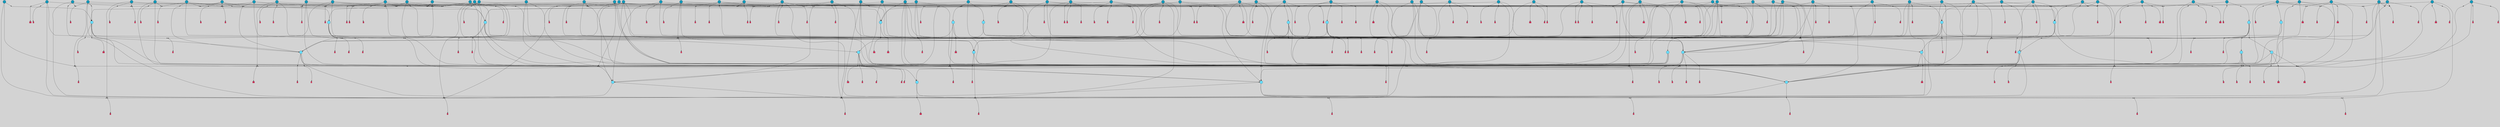 // File exported with GEGELATI v1.3.1
// On the 2024-04-08 16:55:41
// With the File::TPGGraphDotExporter
digraph{
	graph[pad = "0.212, 0.055" bgcolor = lightgray]
	node[shape=circle style = filled label = ""]
		T3 [fillcolor="#66ddff"]
		T7 [fillcolor="#66ddff"]
		T9 [fillcolor="#66ddff"]
		T11 [fillcolor="#66ddff"]
		T24 [fillcolor="#66ddff"]
		T27 [fillcolor="#66ddff"]
		T82 [fillcolor="#66ddff"]
		T90 [fillcolor="#66ddff"]
		T111 [fillcolor="#66ddff"]
		T129 [fillcolor="#66ddff"]
		T131 [fillcolor="#66ddff"]
		T149 [fillcolor="#66ddff"]
		T175 [fillcolor="#66ddff"]
		T188 [fillcolor="#66ddff"]
		T194 [fillcolor="#66ddff"]
		T262 [fillcolor="#1199bb"]
		T273 [fillcolor="#1199bb"]
		T293 [fillcolor="#1199bb"]
		T310 [fillcolor="#66ddff"]
		T319 [fillcolor="#66ddff"]
		T345 [fillcolor="#1199bb"]
		T350 [fillcolor="#66ddff"]
		T360 [fillcolor="#1199bb"]
		T386 [fillcolor="#66ddff"]
		T387 [fillcolor="#1199bb"]
		T390 [fillcolor="#1199bb"]
		T393 [fillcolor="#1199bb"]
		T371 [fillcolor="#66ddff"]
		T407 [fillcolor="#66ddff"]
		T410 [fillcolor="#66ddff"]
		T413 [fillcolor="#1199bb"]
		T414 [fillcolor="#66ddff"]
		T416 [fillcolor="#1199bb"]
		T417 [fillcolor="#1199bb"]
		T418 [fillcolor="#1199bb"]
		T419 [fillcolor="#1199bb"]
		T420 [fillcolor="#1199bb"]
		T421 [fillcolor="#1199bb"]
		T422 [fillcolor="#1199bb"]
		T424 [fillcolor="#1199bb"]
		T425 [fillcolor="#1199bb"]
		T361 [fillcolor="#1199bb"]
		T431 [fillcolor="#1199bb"]
		T433 [fillcolor="#1199bb"]
		T434 [fillcolor="#1199bb"]
		T436 [fillcolor="#1199bb"]
		T437 [fillcolor="#1199bb"]
		T438 [fillcolor="#1199bb"]
		T439 [fillcolor="#1199bb"]
		T440 [fillcolor="#1199bb"]
		T443 [fillcolor="#1199bb"]
		T444 [fillcolor="#1199bb"]
		T445 [fillcolor="#1199bb"]
		T446 [fillcolor="#1199bb"]
		T447 [fillcolor="#1199bb"]
		T451 [fillcolor="#1199bb"]
		T452 [fillcolor="#1199bb"]
		T458 [fillcolor="#1199bb"]
		T459 [fillcolor="#66ddff"]
		T462 [fillcolor="#1199bb"]
		T469 [fillcolor="#1199bb"]
		T472 [fillcolor="#1199bb"]
		T473 [fillcolor="#1199bb"]
		T474 [fillcolor="#1199bb"]
		T479 [fillcolor="#1199bb"]
		T480 [fillcolor="#1199bb"]
		T483 [fillcolor="#1199bb"]
		T484 [fillcolor="#1199bb"]
		T485 [fillcolor="#1199bb"]
		T429 [fillcolor="#1199bb"]
		T488 [fillcolor="#1199bb"]
		T490 [fillcolor="#1199bb"]
		T496 [fillcolor="#1199bb"]
		T321 [fillcolor="#1199bb"]
		T500 [fillcolor="#1199bb"]
		T501 [fillcolor="#1199bb"]
		T502 [fillcolor="#1199bb"]
		T505 [fillcolor="#1199bb"]
		T509 [fillcolor="#1199bb"]
		T510 [fillcolor="#1199bb"]
		T512 [fillcolor="#1199bb"]
		T513 [fillcolor="#1199bb"]
		T514 [fillcolor="#1199bb"]
		T518 [fillcolor="#1199bb"]
		T522 [fillcolor="#1199bb"]
		T523 [fillcolor="#66ddff"]
		T525 [fillcolor="#1199bb"]
		T526 [fillcolor="#1199bb"]
		T527 [fillcolor="#1199bb"]
		T528 [fillcolor="#1199bb"]
		T530 [fillcolor="#1199bb"]
		T532 [fillcolor="#1199bb"]
		T533 [fillcolor="#1199bb"]
		T534 [fillcolor="#1199bb"]
		T535 [fillcolor="#1199bb"]
		T536 [fillcolor="#1199bb"]
		T537 [fillcolor="#1199bb"]
		T538 [fillcolor="#1199bb"]
		T539 [fillcolor="#1199bb"]
		T540 [fillcolor="#1199bb"]
		T541 [fillcolor="#1199bb"]
		T542 [fillcolor="#1199bb"]
		T543 [fillcolor="#1199bb"]
		P5295 [fillcolor="#cccccc" shape=point] //6|
		I5295 [shape=box style=invis label="6|1&2|6#1|7&#92;n10|7&2|0#1|5&#92;n9|4&0|1#2|2&#92;n8|6&0|0#1|0&#92;n"]
		P5295 -> I5295[style=invis]
		A4109 [fillcolor="#ff3366" shape=box margin=0.03 width=0 height=0 label="3"]
		T3 -> P5295 -> A4109
		P5296 [fillcolor="#cccccc" shape=point] //3|
		I5296 [shape=box style=invis label="7|6&2|4#0|2&#92;n10|3&2|7#1|4&#92;n11|6&0|4#0|1&#92;n7|1&0|0#2|6&#92;n7|6&0|3#2|6&#92;n4|0&2|6#0|1&#92;n4|4&2|5#0|2&#92;n4|6&0|4#2|7&#92;n10|0&2|3#1|5&#92;n2|6&0|5#0|2&#92;n1|0&2|3#0|7&#92;n1|6&2|0#0|5&#92;n6|2&0|1#0|7&#92;n9|2&0|3#2|7&#92;n5|3&0|6#0|6&#92;n1|7&2|5#2|3&#92;n8|1&2|7#0|6&#92;n1|0&2|5#2|1&#92;n7|1&2|2#2|5&#92;n7|4&2|6#0|3&#92;n"]
		P5296 -> I5296[style=invis]
		A4110 [fillcolor="#ff3366" shape=box margin=0.03 width=0 height=0 label="4"]
		T3 -> P5296 -> A4110
		P5297 [fillcolor="#cccccc" shape=point] //-3|
		I5297 [shape=box style=invis label="1|6&2|7#0|7&#92;n10|2&0|7#1|3&#92;n9|6&2|7#2|2&#92;n5|3&0|7#0|7&#92;n1|6&2|3#0|0&#92;n2|3&2|3#2|2&#92;n5|1&2|6#0|6&#92;n"]
		P5297 -> I5297[style=invis]
		A4111 [fillcolor="#ff3366" shape=box margin=0.03 width=0 height=0 label="7"]
		T7 -> P5297 -> A4111
		P5298 [fillcolor="#cccccc" shape=point] //5|
		I5298 [shape=box style=invis label="0|5&2|3#0|1&#92;n0|6&2|1#2|4&#92;n6|2&2|6#0|7&#92;n7|4&0|3#0|1&#92;n5|4&0|7#1|6&#92;n9|1&0|5#2|2&#92;n6|3&2|3#1|7&#92;n11|7&2|4#1|6&#92;n2|5&0|1#0|0&#92;n4|7&0|0#0|2&#92;n6|2&0|6#0|0&#92;n2|1&2|6#2|4&#92;n10|0&2|0#1|0&#92;n6|6&2|4#0|6&#92;n"]
		P5298 -> I5298[style=invis]
		A4112 [fillcolor="#ff3366" shape=box margin=0.03 width=0 height=0 label="8"]
		T7 -> P5298 -> A4112
		P5299 [fillcolor="#cccccc" shape=point] //-6|
		I5299 [shape=box style=invis label="11|1&0|7#2|0&#92;n10|4&0|1#1|0&#92;n4|3&2|4#2|1&#92;n0|5&2|0#0|0&#92;n6|1&0|0#0|3&#92;n8|2&2|0#0|4&#92;n11|4&2|0#1|6&#92;n7|0&2|6#2|3&#92;n5|3&2|6#2|0&#92;n2|0&2|0#0|4&#92;n"]
		P5299 -> I5299[style=invis]
		A4113 [fillcolor="#ff3366" shape=box margin=0.03 width=0 height=0 label="9"]
		T9 -> P5299 -> A4113
		P5300 [fillcolor="#cccccc" shape=point] //2|
		I5300 [shape=box style=invis label="6|3&2|7#1|4&#92;n8|6&0|0#2|5&#92;n2|1&0|2#0|3&#92;n8|7&0|6#0|4&#92;n2|1&2|0#0|1&#92;n0|0&2|2#2|3&#92;n6|6&0|7#2|1&#92;n6|1&0|7#2|6&#92;n5|4&2|7#0|4&#92;n0|3&0|4#2|0&#92;n11|0&2|0#2|5&#92;n4|5&2|5#2|4&#92;n5|7&0|6#0|4&#92;n9|7&2|5#0|3&#92;n5|4&2|1#0|3&#92;n5|3&0|1#1|7&#92;n0|4&0|3#2|5&#92;n"]
		P5300 -> I5300[style=invis]
		A4114 [fillcolor="#ff3366" shape=box margin=0.03 width=0 height=0 label="10"]
		T9 -> P5300 -> A4114
		P5301 [fillcolor="#cccccc" shape=point] //6|
		I5301 [shape=box style=invis label="3|0&2|7#2|2&#92;n3|2&0|4#2|5&#92;n5|1&0|2#1|0&#92;n8|7&0|1#2|0&#92;n8|5&0|3#0|6&#92;n0|2&0|2#2|3&#92;n1|5&2|5#0|5&#92;n5|6&0|6#0|7&#92;n6|7&0|0#2|6&#92;n1|2&2|3#0|0&#92;n7|7&2|3#0|4&#92;n0|7&2|7#0|6&#92;n1|0&2|2#2|7&#92;n4|4&0|1#0|0&#92;n"]
		P5301 -> I5301[style=invis]
		A4115 [fillcolor="#ff3366" shape=box margin=0.03 width=0 height=0 label="11"]
		T11 -> P5301 -> A4115
		P5302 [fillcolor="#cccccc" shape=point] //-4|
		I5302 [shape=box style=invis label="4|1&0|4#2|6&#92;n1|2&2|2#2|0&#92;n1|2&2|0#0|6&#92;n8|4&2|3#2|5&#92;n5|5&2|1#1|0&#92;n"]
		P5302 -> I5302[style=invis]
		A4116 [fillcolor="#ff3366" shape=box margin=0.03 width=0 height=0 label="12"]
		T11 -> P5302 -> A4116
		P5303 [fillcolor="#cccccc" shape=point] //1|
		I5303 [shape=box style=invis label="5|1&0|6#2|7&#92;n2|4&0|4#2|2&#92;n0|6&0|5#0|4&#92;n10|6&2|5#1|6&#92;n9|3&0|1#1|7&#92;n10|3&2|2#1|0&#92;n5|0&0|0#2|1&#92;n11|3&2|3#1|5&#92;n10|3&0|1#1|0&#92;n2|4&0|1#0|1&#92;n0|2&0|3#2|4&#92;n9|2&2|1#2|5&#92;n11|7&2|6#2|6&#92;n"]
		P5303 -> I5303[style=invis]
		T24 -> P5303 -> T7
		P5304 [fillcolor="#cccccc" shape=point] //5|
		I5304 [shape=box style=invis label="3|0&2|0#0|1&#92;n3|0&0|7#0|1&#92;n5|3&0|2#2|6&#92;n4|4&2|4#2|6&#92;n11|2&0|7#1|6&#92;n2|7&2|2#2|5&#92;n9|3&2|6#2|7&#92;n7|7&0|0#0|4&#92;n6|1&2|4#2|3&#92;n5|4&2|0#1|6&#92;n1|3&0|7#0|4&#92;n"]
		P5304 -> I5304[style=invis]
		A4117 [fillcolor="#ff3366" shape=box margin=0.03 width=0 height=0 label="7"]
		T24 -> P5304 -> A4117
		P5305 [fillcolor="#cccccc" shape=point] //-2|
		I5305 [shape=box style=invis label="4|1&0|4#0|3&#92;n4|2&0|5#2|0&#92;n5|5&2|6#0|5&#92;n1|4&0|1#0|2&#92;n6|3&2|7#1|5&#92;n0|4&2|0#0|3&#92;n8|5&2|5#1|2&#92;n10|7&2|7#1|1&#92;n3|4&0|0#2|1&#92;n3|6&2|5#2|5&#92;n8|3&0|1#0|7&#92;n10|0&2|7#1|3&#92;n4|1&2|4#0|1&#92;n9|3&2|0#0|4&#92;n3|6&2|0#0|4&#92;n1|2&0|6#2|1&#92;n4|0&2|1#2|2&#92;n"]
		P5305 -> I5305[style=invis]
		A4118 [fillcolor="#ff3366" shape=box margin=0.03 width=0 height=0 label="14"]
		T24 -> P5305 -> A4118
		P5306 [fillcolor="#cccccc" shape=point] //2|
		I5306 [shape=box style=invis label="9|1&2|3#0|1&#92;n5|2&2|0#2|4&#92;n3|6&2|5#2|7&#92;n7|0&2|5#0|4&#92;n1|2&0|3#0|5&#92;n7|3&2|7#0|0&#92;n"]
		P5306 -> I5306[style=invis]
		A4119 [fillcolor="#ff3366" shape=box margin=0.03 width=0 height=0 label="2"]
		T27 -> P5306 -> A4119
		P5307 [fillcolor="#cccccc" shape=point] //-6|
		I5307 [shape=box style=invis label="7|5&0|4#0|4&#92;n11|0&2|5#2|1&#92;n"]
		P5307 -> I5307[style=invis]
		A4120 [fillcolor="#ff3366" shape=box margin=0.03 width=0 height=0 label="3"]
		T27 -> P5307 -> A4120
		T27 -> P5296
		P5308 [fillcolor="#cccccc" shape=point] //0|
		I5308 [shape=box style=invis label="2|5&0|1#0|6&#92;n6|1&2|2#2|7&#92;n8|0&0|3#1|4&#92;n4|3&2|5#2|4&#92;n8|1&2|4#0|0&#92;n6|6&0|1#2|6&#92;n11|7&2|4#2|5&#92;n6|2&2|4#0|2&#92;n8|5&2|4#2|4&#92;n2|1&2|1#2|2&#92;n2|7&2|5#2|6&#92;n9|7&0|5#0|4&#92;n1|2&0|5#2|6&#92;n4|2&2|3#2|7&#92;n3|3&2|1#0|2&#92;n"]
		P5308 -> I5308[style=invis]
		A4121 [fillcolor="#ff3366" shape=box margin=0.03 width=0 height=0 label="5"]
		T27 -> P5308 -> A4121
		P5309 [fillcolor="#cccccc" shape=point] //0|
		I5309 [shape=box style=invis label="4|0&0|3#2|7&#92;n10|2&0|3#1|7&#92;n3|5&0|2#0|3&#92;n4|5&0|0#2|1&#92;n10|7&2|0#1|2&#92;n5|3&2|3#1|6&#92;n9|5&2|0#0|4&#92;n5|4&2|7#0|2&#92;n10|3&2|7#1|4&#92;n7|2&0|1#2|6&#92;n8|6&0|5#0|5&#92;n8|7&2|3#0|5&#92;n2|6&2|4#0|0&#92;n"]
		P5309 -> I5309[style=invis]
		A4122 [fillcolor="#ff3366" shape=box margin=0.03 width=0 height=0 label="5"]
		T27 -> P5309 -> A4122
		P5310 [fillcolor="#cccccc" shape=point] //6|
		I5310 [shape=box style=invis label="7|0&2|5#1|2&#92;n10|6&2|1#1|3&#92;n7|5&0|2#0|7&#92;n10|7&0|1#1|5&#92;n4|6&2|5#0|5&#92;n4|4&0|7#2|7&#92;n"]
		P5310 -> I5310[style=invis]
		A4123 [fillcolor="#ff3366" shape=box margin=0.03 width=0 height=0 label="7"]
		T82 -> P5310 -> A4123
		P5311 [fillcolor="#cccccc" shape=point] //6|
		I5311 [shape=box style=invis label="0|5&2|3#0|1&#92;n0|6&2|1#2|4&#92;n9|1&0|5#2|2&#92;n7|4&0|3#0|1&#92;n5|4&0|7#1|6&#92;n2|5&0|1#0|0&#92;n6|3&2|3#1|7&#92;n11|7&2|4#1|6&#92;n6|2&2|6#0|1&#92;n4|7&0|0#0|2&#92;n6|2&0|6#0|0&#92;n9|1&2|6#2|4&#92;n10|0&2|0#1|0&#92;n6|6&2|4#0|6&#92;n"]
		P5311 -> I5311[style=invis]
		A4124 [fillcolor="#ff3366" shape=box margin=0.03 width=0 height=0 label="8"]
		T82 -> P5311 -> A4124
		T82 -> P5299
		P5312 [fillcolor="#cccccc" shape=point] //-2|
		I5312 [shape=box style=invis label="8|4&2|1#2|5&#92;n4|1&0|7#2|1&#92;n5|7&2|3#2|2&#92;n10|4&2|5#1|7&#92;n10|0&2|6#1|3&#92;n4|5&2|7#0|6&#92;n9|5&2|4#0|4&#92;n2|4&0|5#0|7&#92;n11|1&2|4#2|6&#92;n5|6&0|7#1|2&#92;n2|7&2|7#2|6&#92;n5|2&0|5#1|5&#92;n3|0&0|6#0|2&#92;n4|0&0|4#2|4&#92;n4|4&2|6#0|7&#92;n10|6&2|0#1|4&#92;n9|7&0|3#1|4&#92;n1|4&2|6#0|3&#92;n11|5&2|6#0|3&#92;n0|3&0|5#0|1&#92;n"]
		P5312 -> I5312[style=invis]
		A4125 [fillcolor="#ff3366" shape=box margin=0.03 width=0 height=0 label="13"]
		T90 -> P5312 -> A4125
		P5313 [fillcolor="#cccccc" shape=point] //4|
		I5313 [shape=box style=invis label="7|1&2|6#1|3&#92;n10|1&0|3#1|6&#92;n8|5&2|3#2|1&#92;n11|5&0|0#2|6&#92;n4|1&0|6#0|0&#92;n11|1&0|2#0|3&#92;n2|0&2|1#0|7&#92;n"]
		P5313 -> I5313[style=invis]
		A4126 [fillcolor="#ff3366" shape=box margin=0.03 width=0 height=0 label="2"]
		T90 -> P5313 -> A4126
		P5314 [fillcolor="#cccccc" shape=point] //7|
		I5314 [shape=box style=invis label="10|3&0|1#1|4&#92;n4|6&0|0#0|2&#92;n4|5&0|6#0|0&#92;n4|3&0|6#2|1&#92;n7|0&0|3#1|2&#92;n4|7&0|6#0|5&#92;n7|6&0|7#0|6&#92;n6|6&0|0#0|3&#92;n11|1&0|4#2|5&#92;n10|2&0|3#1|2&#92;n"]
		P5314 -> I5314[style=invis]
		A4127 [fillcolor="#ff3366" shape=box margin=0.03 width=0 height=0 label="4"]
		T90 -> P5314 -> A4127
		P5315 [fillcolor="#cccccc" shape=point] //-3|
		I5315 [shape=box style=invis label="8|1&2|3#0|5&#92;n0|6&0|5#0|5&#92;n3|7&2|1#0|6&#92;n3|5&0|1#0|0&#92;n9|5&2|0#0|4&#92;n3|5&0|2#0|3&#92;n10|6&2|4#1|0&#92;n9|4&2|7#2|6&#92;n1|7&2|5#2|2&#92;n"]
		P5315 -> I5315[style=invis]
		A4128 [fillcolor="#ff3366" shape=box margin=0.03 width=0 height=0 label="5"]
		T90 -> P5315 -> A4128
		P5316 [fillcolor="#cccccc" shape=point] //-7|
		I5316 [shape=box style=invis label="3|0&2|0#0|1&#92;n1|1&0|2#0|4&#92;n11|2&0|7#1|6&#92;n9|7&0|0#0|4&#92;n3|0&0|7#0|1&#92;n9|3&2|6#2|7&#92;n5|3&0|2#2|6&#92;n6|1&2|4#2|3&#92;n5|4&2|0#1|6&#92;n1|3&0|7#0|7&#92;n"]
		P5316 -> I5316[style=invis]
		A4129 [fillcolor="#ff3366" shape=box margin=0.03 width=0 height=0 label="7"]
		T90 -> P5316 -> A4129
		P5317 [fillcolor="#cccccc" shape=point] //-5|
		I5317 [shape=box style=invis label="0|0&2|3#0|2&#92;n10|5&0|6#1|3&#92;n7|3&0|6#2|3&#92;n3|4&0|6#0|6&#92;n10|5&0|2#1|1&#92;n5|0&0|1#0|3&#92;n6|6&2|5#1|5&#92;n7|4&0|2#1|7&#92;n5|7&0|1#2|5&#92;n1|5&0|0#0|3&#92;n7|5&2|1#2|6&#92;n9|0&0|2#0|0&#92;n4|0&2|4#0|0&#92;n4|6&0|0#2|3&#92;n3|1&0|6#2|5&#92;n7|7&2|1#2|3&#92;n9|4&2|2#0|6&#92;n"]
		P5317 -> I5317[style=invis]
		T111 -> P5317 -> T9
		P5318 [fillcolor="#cccccc" shape=point] //7|
		I5318 [shape=box style=invis label="7|4&2|1#2|0&#92;n4|1&2|4#2|3&#92;n5|0&2|0#2|2&#92;n6|1&2|4#2|6&#92;n"]
		P5318 -> I5318[style=invis]
		A4130 [fillcolor="#ff3366" shape=box margin=0.03 width=0 height=0 label="9"]
		T111 -> P5318 -> A4130
		P5319 [fillcolor="#cccccc" shape=point] //2|
		I5319 [shape=box style=invis label="3|0&2|0#0|1&#92;n11|2&0|7#1|6&#92;n8|7&2|4#0|5&#92;n5|3&0|2#2|6&#92;n4|4&2|4#2|6&#92;n3|0&0|7#0|1&#92;n2|7&2|2#2|5&#92;n9|3&2|6#2|7&#92;n7|7&0|0#0|4&#92;n6|1&2|4#1|3&#92;n5|4&2|0#1|6&#92;n1|3&0|7#0|4&#92;n"]
		P5319 -> I5319[style=invis]
		A4131 [fillcolor="#ff3366" shape=box margin=0.03 width=0 height=0 label="7"]
		T111 -> P5319 -> A4131
		T111 -> P5299
		P5320 [fillcolor="#cccccc" shape=point] //8|
		I5320 [shape=box style=invis label="9|0&0|1#2|0&#92;n10|1&2|5#1|4&#92;n8|2&2|6#0|4&#92;n2|4&2|5#2|3&#92;n4|2&2|2#0|2&#92;n7|5&0|2#0|0&#92;n8|2&2|1#1|3&#92;n8|7&0|7#2|1&#92;n1|1&0|0#0|7&#92;n5|6&2|5#1|0&#92;n6|6&2|5#0|0&#92;n11|4&0|3#2|6&#92;n4|2&2|4#0|7&#92;n5|6&0|1#2|0&#92;n11|3&0|2#0|7&#92;n"]
		P5320 -> I5320[style=invis]
		A4132 [fillcolor="#ff3366" shape=box margin=0.03 width=0 height=0 label="6"]
		T129 -> P5320 -> A4132
		T129 -> P5304
		P5321 [fillcolor="#cccccc" shape=point] //10|
		I5321 [shape=box style=invis label="4|5&2|7#2|1&#92;n1|7&2|3#0|6&#92;n3|5&2|2#0|3&#92;n10|3&0|7#1|4&#92;n7|1&0|4#2|6&#92;n10|2&0|3#1|7&#92;n9|5&2|0#0|4&#92;n4|0&0|3#2|7&#92;n11|4&2|6#1|2&#92;n5|4&2|7#0|2&#92;n2|6&2|4#0|0&#92;n6|5&0|7#2|1&#92;n5|3&2|3#1|6&#92;n10|7&2|0#1|2&#92;n"]
		P5321 -> I5321[style=invis]
		A4133 [fillcolor="#ff3366" shape=box margin=0.03 width=0 height=0 label="5"]
		T129 -> P5321 -> A4133
		P5322 [fillcolor="#cccccc" shape=point] //5|
		I5322 [shape=box style=invis label="9|4&2|3#1|3&#92;n0|4&2|4#0|5&#92;n6|1&2|6#2|5&#92;n4|0&0|5#2|0&#92;n"]
		P5322 -> I5322[style=invis]
		A4134 [fillcolor="#ff3366" shape=box margin=0.03 width=0 height=0 label="7"]
		T129 -> P5322 -> A4134
		P5323 [fillcolor="#cccccc" shape=point] //6|
		I5323 [shape=box style=invis label="9|4&2|7#0|6&#92;n8|4&0|1#1|0&#92;n1|3&0|0#2|1&#92;n2|4&0|6#2|2&#92;n5|1&2|5#0|7&#92;n3|0&0|3#2|6&#92;n2|2&2|6#0|2&#92;n8|4&0|4#2|2&#92;n5|1&2|4#0|3&#92;n9|4&0|6#0|6&#92;n5|0&2|2#1|5&#92;n11|7&0|0#1|1&#92;n0|4&0|3#0|3&#92;n7|7&2|4#2|5&#92;n1|5&0|1#2|1&#92;n"]
		P5323 -> I5323[style=invis]
		A4135 [fillcolor="#ff3366" shape=box margin=0.03 width=0 height=0 label="1"]
		T129 -> P5323 -> A4135
		P5324 [fillcolor="#cccccc" shape=point] //6|
		I5324 [shape=box style=invis label="10|4&2|6#1|2&#92;n8|4&0|1#1|0&#92;n0|4&2|6#0|0&#92;n8|4&2|5#2|1&#92;n7|5&2|5#1|0&#92;n3|6&0|6#2|2&#92;n1|7&0|7#0|5&#92;n2|0&0|7#2|4&#92;n2|6&2|2#0|0&#92;n0|7&2|7#0|7&#92;n11|6&0|4#2|2&#92;n5|5&0|0#0|1&#92;n10|1&0|0#1|0&#92;n7|3&0|1#2|5&#92;n9|2&2|7#1|5&#92;n9|4&2|6#2|7&#92;n1|6&2|4#2|2&#92;n3|3&2|2#0|7&#92;n1|6&2|0#0|0&#92;n6|4&2|6#1|0&#92;n"]
		P5324 -> I5324[style=invis]
		A4136 [fillcolor="#ff3366" shape=box margin=0.03 width=0 height=0 label="1"]
		T131 -> P5324 -> A4136
		P5325 [fillcolor="#cccccc" shape=point] //9|
		I5325 [shape=box style=invis label="11|0&2|0#1|1&#92;n3|6&0|6#0|0&#92;n1|4&0|0#2|4&#92;n7|5&2|2#1|3&#92;n11|7&2|6#1|7&#92;n5|2&0|6#1|5&#92;n9|5&0|6#0|3&#92;n2|2&2|7#0|5&#92;n9|3&2|2#2|0&#92;n11|0&2|7#0|1&#92;n1|1&2|0#0|1&#92;n6|6&0|6#1|2&#92;n9|7&0|1#0|3&#92;n2|0&2|4#2|5&#92;n2|4&2|2#0|0&#92;n6|1&2|1#1|7&#92;n10|7&2|5#1|6&#92;n11|5&2|7#2|4&#92;n"]
		P5325 -> I5325[style=invis]
		A4137 [fillcolor="#ff3366" shape=box margin=0.03 width=0 height=0 label="1"]
		T131 -> P5325 -> A4137
		T131 -> P5307
		P5326 [fillcolor="#cccccc" shape=point] //5|
		I5326 [shape=box style=invis label="3|0&0|0#0|1&#92;n5|6&0|4#0|3&#92;n4|4&2|4#2|6&#92;n11|2&0|7#1|6&#92;n2|7&2|2#2|5&#92;n9|3&2|6#2|7&#92;n7|7&0|0#0|4&#92;n6|1&2|4#2|3&#92;n5|4&2|0#1|6&#92;n5|3&0|2#2|6&#92;n1|3&0|7#0|4&#92;n"]
		P5326 -> I5326[style=invis]
		A4138 [fillcolor="#ff3366" shape=box margin=0.03 width=0 height=0 label="7"]
		T131 -> P5326 -> A4138
		T131 -> P5322
		P5327 [fillcolor="#cccccc" shape=point] //-3|
		I5327 [shape=box style=invis label="2|6&0|0#0|7&#92;n9|6&2|0#0|6&#92;n3|0&0|5#0|1&#92;n5|5&0|4#0|3&#92;n6|1&2|4#2|3&#92;n2|7&2|2#2|5&#92;n5|3&0|2#2|6&#92;n7|7&0|0#0|4&#92;n5|4&2|0#1|6&#92;n9|3&2|6#2|7&#92;n1|3&0|7#0|4&#92;n"]
		P5327 -> I5327[style=invis]
		A4139 [fillcolor="#ff3366" shape=box margin=0.03 width=0 height=0 label="7"]
		T149 -> P5327 -> A4139
		P5328 [fillcolor="#cccccc" shape=point] //4|
		I5328 [shape=box style=invis label="6|0&0|7#1|0&#92;n8|6&2|6#2|7&#92;n"]
		P5328 -> I5328[style=invis]
		A4140 [fillcolor="#ff3366" shape=box margin=0.03 width=0 height=0 label="3"]
		T149 -> P5328 -> A4140
		P5329 [fillcolor="#cccccc" shape=point] //0|
		I5329 [shape=box style=invis label="2|5&0|1#0|6&#92;n6|1&2|2#2|7&#92;n8|0&0|3#1|4&#92;n11|7&2|4#2|5&#92;n8|1&2|4#0|0&#92;n6|6&0|1#2|6&#92;n7|0&2|4#1|0&#92;n4|1&2|5#2|4&#92;n6|2&2|4#0|2&#92;n8|5&2|4#2|4&#92;n2|1&2|1#2|2&#92;n2|7&2|5#2|6&#92;n9|7&0|5#0|4&#92;n1|2&0|5#2|6&#92;n4|2&2|3#2|7&#92;n3|3&2|1#0|2&#92;n"]
		P5329 -> I5329[style=invis]
		A4141 [fillcolor="#ff3366" shape=box margin=0.03 width=0 height=0 label="5"]
		T149 -> P5329 -> A4141
		P5330 [fillcolor="#cccccc" shape=point] //-8|
		I5330 [shape=box style=invis label="7|5&0|4#2|4&#92;n"]
		P5330 -> I5330[style=invis]
		A4142 [fillcolor="#ff3366" shape=box margin=0.03 width=0 height=0 label="3"]
		T149 -> P5330 -> A4142
		P5331 [fillcolor="#cccccc" shape=point] //7|
		I5331 [shape=box style=invis label="1|6&2|7#0|7&#92;n9|6&2|7#2|2&#92;n10|2&0|7#1|0&#92;n1|6&2|3#0|0&#92;n5|0&2|2#1|1&#92;n2|3&2|3#2|2&#92;n5|1&2|6#0|6&#92;n"]
		P5331 -> I5331[style=invis]
		T149 -> P5331 -> T90
		P5332 [fillcolor="#cccccc" shape=point] //3|
		I5332 [shape=box style=invis label="4|7&0|7#2|7&#92;n11|5&2|6#0|2&#92;n5|5&2|6#2|0&#92;n3|2&0|6#0|3&#92;n10|2&2|5#1|5&#92;n9|4&2|3#1|5&#92;n2|5&2|7#2|4&#92;n11|3&2|5#1|0&#92;n7|0&0|7#2|1&#92;n1|2&0|5#0|1&#92;n"]
		P5332 -> I5332[style=invis]
		A4143 [fillcolor="#ff3366" shape=box margin=0.03 width=0 height=0 label="5"]
		T175 -> P5332 -> A4143
		P5333 [fillcolor="#cccccc" shape=point] //2|
		I5333 [shape=box style=invis label="7|1&0|6#0|1&#92;n5|2&2|5#1|6&#92;n10|1&2|1#1|1&#92;n4|7&0|4#2|2&#92;n11|7&0|4#2|7&#92;n5|0&0|5#1|7&#92;n8|2&0|5#2|4&#92;n10|0&2|6#1|6&#92;n5|1&0|1#2|3&#92;n1|6&2|0#0|1&#92;n9|6&2|2#1|4&#92;n3|4&2|3#0|0&#92;n10|1&0|1#1|0&#92;n2|2&0|1#2|1&#92;n3|1&2|7#0|3&#92;n"]
		P5333 -> I5333[style=invis]
		A4144 [fillcolor="#ff3366" shape=box margin=0.03 width=0 height=0 label="10"]
		T175 -> P5333 -> A4144
		P5334 [fillcolor="#cccccc" shape=point] //-1|
		I5334 [shape=box style=invis label="1|7&2|1#0|6&#92;n8|1&2|3#0|5&#92;n10|6&2|7#1|0&#92;n1|7&2|5#0|2&#92;n0|3&0|3#2|2&#92;n3|5&0|1#0|0&#92;n3|5&0|2#0|3&#92;n1|5&2|0#0|4&#92;n5|7&2|2#2|5&#92;n4|0&2|3#0|3&#92;n"]
		P5334 -> I5334[style=invis]
		T175 -> P5334 -> T3
		P5335 [fillcolor="#cccccc" shape=point] //-3|
		I5335 [shape=box style=invis label="6|3&2|4#1|4&#92;n5|3&0|1#1|7&#92;n2|1&0|2#2|3&#92;n8|7&0|6#0|4&#92;n2|1&2|0#0|1&#92;n0|0&2|2#2|3&#92;n6|1&0|7#2|6&#92;n5|7&0|2#0|4&#92;n0|3&0|4#2|0&#92;n11|0&2|0#2|5&#92;n6|0&2|0#1|4&#92;n8|6&0|2#2|5&#92;n5|4&2|1#0|3&#92;n9|7&2|5#0|3&#92;n5|4&2|7#0|4&#92;n"]
		P5335 -> I5335[style=invis]
		A4145 [fillcolor="#ff3366" shape=box margin=0.03 width=0 height=0 label="10"]
		T175 -> P5335 -> A4145
		P5336 [fillcolor="#cccccc" shape=point] //4|
		I5336 [shape=box style=invis label="7|1&0|6#0|1&#92;n5|2&2|5#1|6&#92;n10|1&2|1#1|1&#92;n9|6&2|2#1|4&#92;n4|7&0|4#2|2&#92;n9|6&0|4#1|1&#92;n10|0&2|6#1|6&#92;n5|1&0|1#2|3&#92;n1|6&2|0#0|1&#92;n8|2&0|5#2|4&#92;n3|4&2|3#0|0&#92;n10|1&0|5#1|0&#92;n2|2&0|1#2|1&#92;n3|1&2|7#0|3&#92;n"]
		P5336 -> I5336[style=invis]
		A4146 [fillcolor="#ff3366" shape=box margin=0.03 width=0 height=0 label="10"]
		T175 -> P5336 -> A4146
		P5337 [fillcolor="#cccccc" shape=point] //-9|
		I5337 [shape=box style=invis label="10|7&2|3#1|3&#92;n6|1&2|4#2|3&#92;n2|0&2|0#2|7&#92;n5|4&2|5#1|3&#92;n2|2&2|1#0|3&#92;n9|0&2|0#0|3&#92;n"]
		P5337 -> I5337[style=invis]
		A4147 [fillcolor="#ff3366" shape=box margin=0.03 width=0 height=0 label="2"]
		T188 -> P5337 -> A4147
		T188 -> P5335
		P5338 [fillcolor="#cccccc" shape=point] //0|
		I5338 [shape=box style=invis label="2|6&2|4#2|0&#92;n3|7&0|2#0|3&#92;n10|3&0|3#1|7&#92;n4|5&0|0#2|1&#92;n10|7&2|0#1|2&#92;n5|3&2|3#1|6&#92;n8|6&0|5#0|5&#92;n4|5&0|5#2|6&#92;n5|4&2|7#0|2&#92;n10|3&2|7#1|4&#92;n9|5&2|0#0|4&#92;n8|7&2|3#0|5&#92;n4|0&0|3#2|7&#92;n"]
		P5338 -> I5338[style=invis]
		A4148 [fillcolor="#ff3366" shape=box margin=0.03 width=0 height=0 label="5"]
		T188 -> P5338 -> A4148
		P5339 [fillcolor="#cccccc" shape=point] //6|
		I5339 [shape=box style=invis label="9|0&2|1#2|0&#92;n5|6&0|1#2|0&#92;n3|2&0|0#0|3&#92;n8|2&2|6#0|1&#92;n2|4&2|5#2|3&#92;n10|1&2|5#1|4&#92;n7|5&0|2#0|0&#92;n8|2&2|1#1|3&#92;n8|7&0|7#2|1&#92;n1|1&0|0#0|7&#92;n6|3&2|5#0|5&#92;n11|3&0|2#0|7&#92;n11|4&0|3#2|6&#92;n4|2&2|4#0|7&#92;n4|2&2|2#0|2&#92;n5|6&2|5#1|0&#92;n"]
		P5339 -> I5339[style=invis]
		T188 -> P5339 -> T131
		P5340 [fillcolor="#cccccc" shape=point] //5|
		I5340 [shape=box style=invis label="3|0&2|0#2|1&#92;n3|0&0|7#0|1&#92;n5|3&0|2#2|6&#92;n4|4&2|4#2|6&#92;n5|4&2|0#1|6&#92;n2|7&2|2#2|5&#92;n1|3&0|7#0|4&#92;n11|6&2|2#0|7&#92;n7|7&0|0#0|4&#92;n6|1&2|4#2|3&#92;n11|0&0|7#1|6&#92;n9|3&2|6#2|7&#92;n"]
		P5340 -> I5340[style=invis]
		A4149 [fillcolor="#ff3366" shape=box margin=0.03 width=0 height=0 label="7"]
		T194 -> P5340 -> A4149
		P5341 [fillcolor="#cccccc" shape=point] //4|
		I5341 [shape=box style=invis label="7|1&0|6#0|1&#92;n6|7&2|7#1|7&#92;n10|1&2|1#1|1&#92;n9|6&2|2#1|4&#92;n4|7&0|4#2|2&#92;n9|6&0|5#1|1&#92;n10|0&2|6#1|6&#92;n5|1&0|1#2|3&#92;n10|1&0|5#1|0&#92;n3|4&2|3#0|0&#92;n8|2&0|5#2|4&#92;n1|6&2|0#0|0&#92;n2|3&0|1#2|6&#92;n5|2&2|2#1|6&#92;n2|2&0|1#2|1&#92;n3|1&2|7#0|3&#92;n6|7&2|3#0|4&#92;n"]
		P5341 -> I5341[style=invis]
		A4150 [fillcolor="#ff3366" shape=box margin=0.03 width=0 height=0 label="10"]
		T194 -> P5341 -> A4150
		P5342 [fillcolor="#cccccc" shape=point] //-4|
		I5342 [shape=box style=invis label="0|4&0|0#2|7&#92;n8|5&2|4#2|4&#92;n4|3&2|5#2|4&#92;n11|7&2|2#2|5&#92;n6|5&2|2#2|7&#92;n3|2&0|7#0|7&#92;n3|3&2|1#0|3&#92;n2|6&0|3#2|5&#92;n0|1&2|6#2|2&#92;n8|2&0|0#1|6&#92;n0|7&0|5#0|4&#92;n9|5&0|3#2|7&#92;n2|7&2|5#2|6&#92;n9|0&2|0#0|1&#92;n1|2&2|4#0|2&#92;n"]
		P5342 -> I5342[style=invis]
		T194 -> P5342 -> T27
		P5343 [fillcolor="#cccccc" shape=point] //7|
		I5343 [shape=box style=invis label="7|4&2|7#0|4&#92;n4|6&0|1#2|5&#92;n2|1&2|3#0|0&#92;n4|3&2|0#0|1&#92;n0|0&2|7#2|7&#92;n7|7&0|5#2|3&#92;n5|0&2|1#2|2&#92;n10|0&0|4#1|2&#92;n4|4&0|7#0|0&#92;n6|7&0|2#0|1&#92;n1|4&2|5#0|4&#92;n"]
		P5343 -> I5343[style=invis]
		A4151 [fillcolor="#ff3366" shape=box margin=0.03 width=0 height=0 label="0"]
		T194 -> P5343 -> A4151
		P5344 [fillcolor="#cccccc" shape=point] //6|
		I5344 [shape=box style=invis label="4|3&0|6#0|3&#92;n5|7&2|3#2|2&#92;n5|6&0|7#1|2&#92;n1|4&2|6#0|3&#92;n11|1&0|4#2|6&#92;n9|5&2|4#1|4&#92;n2|4&0|5#0|7&#92;n10|0&0|6#1|3&#92;n3|1&0|6#0|2&#92;n2|7&2|7#2|6&#92;n5|2&0|5#1|5&#92;n10|4&2|5#1|7&#92;n4|0&0|4#2|4&#92;n8|4&2|1#2|5&#92;n10|6&2|0#1|4&#92;n4|5&2|7#0|6&#92;n11|5&2|6#2|3&#92;n0|3&0|5#0|1&#92;n"]
		P5344 -> I5344[style=invis]
		A4152 [fillcolor="#ff3366" shape=box margin=0.03 width=0 height=0 label="13"]
		T262 -> P5344 -> A4152
		P5345 [fillcolor="#cccccc" shape=point] //-9|
		I5345 [shape=box style=invis label="2|0&2|0#2|1&#92;n4|4&2|4#2|6&#92;n9|1&0|3#1|7&#92;n5|3&0|2#2|6&#92;n2|7&2|2#2|5&#92;n5|4&2|0#1|6&#92;n3|0&0|7#0|1&#92;n1|3&0|7#0|4&#92;n11|6&2|2#0|7&#92;n7|7&0|0#0|4&#92;n11|0&0|7#1|6&#92;n9|3&2|6#2|7&#92;n"]
		P5345 -> I5345[style=invis]
		A4153 [fillcolor="#ff3366" shape=box margin=0.03 width=0 height=0 label="7"]
		T262 -> P5345 -> A4153
		T262 -> P5330
		P5346 [fillcolor="#cccccc" shape=point] //5|
		I5346 [shape=box style=invis label="6|0&2|7#2|7&#92;n3|6&2|6#2|6&#92;n6|3&0|5#1|2&#92;n"]
		P5346 -> I5346[style=invis]
		A4154 [fillcolor="#ff3366" shape=box margin=0.03 width=0 height=0 label="3"]
		T262 -> P5346 -> A4154
		T262 -> P5296
		P5347 [fillcolor="#cccccc" shape=point] //-2|
		I5347 [shape=box style=invis label="11|7&2|0#1|7&#92;n4|3&0|1#2|5&#92;n0|4&2|4#2|7&#92;n1|6&0|0#0|4&#92;n4|0&0|0#0|5&#92;n0|6&2|3#2|0&#92;n9|6&2|5#1|3&#92;n0|7&2|1#2|5&#92;n4|4&0|5#0|1&#92;n10|4&0|0#1|0&#92;n"]
		P5347 -> I5347[style=invis]
		A4155 [fillcolor="#ff3366" shape=box margin=0.03 width=0 height=0 label="12"]
		T273 -> P5347 -> A4155
		T273 -> P5334
		T273 -> P5335
		P5348 [fillcolor="#cccccc" shape=point] //-1|
		I5348 [shape=box style=invis label="11|7&0|1#0|6&#92;n11|0&0|1#2|5&#92;n0|4&0|2#2|2&#92;n0|6&2|5#0|5&#92;n3|4&0|1#0|3&#92;n1|5&0|5#0|6&#92;n4|4&0|1#0|5&#92;n1|0&0|0#2|6&#92;n6|4&2|2#0|2&#92;n0|3&2|2#2|6&#92;n"]
		P5348 -> I5348[style=invis]
		A4156 [fillcolor="#ff3366" shape=box margin=0.03 width=0 height=0 label="5"]
		T273 -> P5348 -> A4156
		P5349 [fillcolor="#cccccc" shape=point] //-8|
		I5349 [shape=box style=invis label="0|4&0|3#2|5&#92;n2|1&0|2#2|3&#92;n8|7&0|6#0|4&#92;n0|4&2|4#0|1&#92;n9|4&2|5#0|3&#92;n0|0&2|7#2|3&#92;n4|5&2|5#2|4&#92;n5|7&0|6#0|4&#92;n5|4&2|7#0|4&#92;n0|3&0|4#2|0&#92;n6|3&2|2#1|4&#92;n11|7&2|0#2|5&#92;n6|1&0|7#2|5&#92;n5|3&0|1#1|7&#92;n2|0&2|0#0|1&#92;n6|6&0|7#2|1&#92;n"]
		P5349 -> I5349[style=invis]
		A4157 [fillcolor="#ff3366" shape=box margin=0.03 width=0 height=0 label="10"]
		T273 -> P5349 -> A4157
		P5350 [fillcolor="#cccccc" shape=point] //6|
		I5350 [shape=box style=invis label="7|0&2|1#2|0&#92;n9|7&2|1#1|2&#92;n6|6&0|2#1|1&#92;n1|3&2|2#2|0&#92;n8|2&0|1#1|0&#92;n4|2&0|5#0|0&#92;n5|7&0|0#2|1&#92;n5|1&2|5#1|5&#92;n2|6&2|1#2|1&#92;n10|5&2|2#1|5&#92;n4|7&2|4#2|3&#92;n10|2&2|6#1|5&#92;n3|0&0|1#0|0&#92;n"]
		P5350 -> I5350[style=invis]
		A4158 [fillcolor="#ff3366" shape=box margin=0.03 width=0 height=0 label="1"]
		T293 -> P5350 -> A4158
		P5351 [fillcolor="#cccccc" shape=point] //-3|
		I5351 [shape=box style=invis label="3|7&0|0#0|2&#92;n11|5&0|1#1|1&#92;n4|1&0|6#2|6&#92;n4|0&0|1#0|5&#92;n"]
		P5351 -> I5351[style=invis]
		T293 -> P5351 -> T24
		T293 -> P5304
		T293 -> P5308
		T293 -> P5299
		P5352 [fillcolor="#cccccc" shape=point] //-5|
		I5352 [shape=box style=invis label="10|6&2|5#1|6&#92;n9|3&0|1#1|7&#92;n2|4&0|1#0|1&#92;n11|3&0|7#1|6&#92;n5|1&0|6#2|7&#92;n8|0&0|0#0|1&#92;n0|6&0|7#0|4&#92;n6|7&2|6#2|6&#92;n11|0&2|3#0|5&#92;n"]
		P5352 -> I5352[style=invis]
		T310 -> P5352 -> T7
		P5353 [fillcolor="#cccccc" shape=point] //3|
		I5353 [shape=box style=invis label="7|1&2|6#2|3&#92;n10|1&0|3#1|6&#92;n4|1&0|6#0|0&#92;n2|0&2|1#2|7&#92;n11|1&0|2#0|3&#92;n"]
		P5353 -> I5353[style=invis]
		A4159 [fillcolor="#ff3366" shape=box margin=0.03 width=0 height=0 label="2"]
		T310 -> P5353 -> A4159
		P5354 [fillcolor="#cccccc" shape=point] //2|
		I5354 [shape=box style=invis label="9|1&2|3#0|1&#92;n3|6&2|5#2|7&#92;n1|2&0|3#0|5&#92;n7|0&2|5#1|4&#92;n7|3&2|7#0|0&#92;n7|6&2|5#0|7&#92;n"]
		P5354 -> I5354[style=invis]
		A4160 [fillcolor="#ff3366" shape=box margin=0.03 width=0 height=0 label="2"]
		T310 -> P5354 -> A4160
		P5355 [fillcolor="#cccccc" shape=point] //4|
		I5355 [shape=box style=invis label="5|0&2|6#2|3&#92;n8|1&2|3#1|7&#92;n"]
		P5355 -> I5355[style=invis]
		A4161 [fillcolor="#ff3366" shape=box margin=0.03 width=0 height=0 label="3"]
		T310 -> P5355 -> A4161
		T310 -> P5352
		T319 -> P5325
		T319 -> P5322
		P5356 [fillcolor="#cccccc" shape=point] //9|
		I5356 [shape=box style=invis label="9|6&2|0#1|3&#92;n7|1&0|3#0|4&#92;n9|6&2|0#0|1&#92;n1|5&0|0#0|5&#92;n8|6&2|4#0|0&#92;n7|4&2|4#0|7&#92;n6|0&2|4#2|0&#92;n7|7&2|4#2|2&#92;n"]
		P5356 -> I5356[style=invis]
		A4162 [fillcolor="#ff3366" shape=box margin=0.03 width=0 height=0 label="5"]
		T319 -> P5356 -> A4162
		T319 -> P5342
		P5357 [fillcolor="#cccccc" shape=point] //-4|
		I5357 [shape=box style=invis label="11|3&0|7#1|7&#92;n11|7&0|7#2|7&#92;n5|3&0|3#2|0&#92;n0|1&2|2#0|4&#92;n0|0&0|4#2|5&#92;n6|3&2|1#2|3&#92;n11|7&0|0#0|4&#92;n0|0&0|0#0|2&#92;n1|1&0|4#0|3&#92;n6|5&2|7#1|2&#92;n6|6&0|3#2|7&#92;n6|2&0|4#0|0&#92;n5|5&2|6#0|5&#92;n"]
		P5357 -> I5357[style=invis]
		A4163 [fillcolor="#ff3366" shape=box margin=0.03 width=0 height=0 label="8"]
		T319 -> P5357 -> A4163
		T345 -> P5298
		P5358 [fillcolor="#cccccc" shape=point] //10|
		I5358 [shape=box style=invis label="8|6&0|0#1|2&#92;n4|3&0|3#0|3&#92;n10|7&2|0#1|5&#92;n7|0&2|6#2|2&#92;n9|2&0|4#0|7&#92;n2|7&2|1#0|4&#92;n"]
		P5358 -> I5358[style=invis]
		A4164 [fillcolor="#ff3366" shape=box margin=0.03 width=0 height=0 label="3"]
		T345 -> P5358 -> A4164
		P5359 [fillcolor="#cccccc" shape=point] //4|
		I5359 [shape=box style=invis label="11|1&0|7#2|0&#92;n0|7&2|2#2|0&#92;n4|3&2|4#2|1&#92;n0|5&2|0#0|6&#92;n6|1&0|0#0|3&#92;n8|2&2|0#0|4&#92;n7|0&2|6#2|3&#92;n10|4&0|1#1|0&#92;n5|3&2|6#2|0&#92;n2|0&2|0#0|4&#92;n"]
		P5359 -> I5359[style=invis]
		T345 -> P5359 -> T27
		T345 -> P5345
		P5360 [fillcolor="#cccccc" shape=point] //-8|
		I5360 [shape=box style=invis label="0|5&2|3#0|1&#92;n0|6&2|1#2|4&#92;n4|7&0|0#0|2&#92;n7|4&0|3#2|1&#92;n10|2&0|7#1|4&#92;n5|4&0|7#1|6&#92;n6|3&2|3#1|7&#92;n11|7&2|4#1|6&#92;n2|5&0|1#0|0&#92;n6|2&2|6#0|7&#92;n6|2&0|6#0|0&#92;n2|1&2|6#2|4&#92;n10|0&2|0#1|0&#92;n6|6&2|4#0|6&#92;n"]
		P5360 -> I5360[style=invis]
		A4165 [fillcolor="#ff3366" shape=box margin=0.03 width=0 height=0 label="8"]
		T345 -> P5360 -> A4165
		T350 -> P5342
		T350 -> P5343
		P5361 [fillcolor="#cccccc" shape=point] //3|
		I5361 [shape=box style=invis label="5|4&2|7#0|1&#92;n0|6&0|6#2|2&#92;n9|5&2|2#2|0&#92;n3|6&2|7#0|2&#92;n3|5&0|0#0|6&#92;n2|6&0|6#2|2&#92;n2|6&2|2#0|0&#92;n5|1&0|4#0|5&#92;n2|6&0|5#2|5&#92;n1|0&0|7#2|2&#92;n4|7&0|6#2|4&#92;n7|3&0|6#2|5&#92;n1|1&0|1#0|3&#92;n"]
		P5361 -> I5361[style=invis]
		A4166 [fillcolor="#ff3366" shape=box margin=0.03 width=0 height=0 label="1"]
		T350 -> P5361 -> A4166
		P5362 [fillcolor="#cccccc" shape=point] //-2|
		I5362 [shape=box style=invis label="2|0&2|3#2|5&#92;n10|3&2|7#1|4&#92;n8|1&2|7#0|6&#92;n7|6&0|3#2|6&#92;n4|0&2|6#0|1&#92;n4|4&2|5#0|2&#92;n4|6&0|2#2|7&#92;n7|6&2|4#0|2&#92;n11|7&2|7#0|3&#92;n6|6&0|3#0|6&#92;n1|6&2|0#0|5&#92;n11|6&0|4#0|1&#92;n2|6&0|5#0|2&#92;n6|2&0|1#0|7&#92;n9|2&0|3#2|7&#92;n5|3&0|6#0|6&#92;n7|1&2|2#2|5&#92;n1|0&2|3#0|7&#92;n1|0&2|5#0|1&#92;n3|4&2|6#0|3&#92;n"]
		P5362 -> I5362[style=invis]
		A4167 [fillcolor="#ff3366" shape=box margin=0.03 width=0 height=0 label="4"]
		T350 -> P5362 -> A4167
		T350 -> P5343
		T360 -> P5350
		T360 -> P5351
		P5363 [fillcolor="#cccccc" shape=point] //3|
		I5363 [shape=box style=invis label="10|0&2|0#1|0&#92;n5|1&0|2#0|4&#92;n10|3&2|0#1|3&#92;n10|6&2|4#1|0&#92;n9|4&0|7#2|7&#92;n"]
		P5363 -> I5363[style=invis]
		A4168 [fillcolor="#ff3366" shape=box margin=0.03 width=0 height=0 label="5"]
		T360 -> P5363 -> A4168
		P5364 [fillcolor="#cccccc" shape=point] //-6|
		I5364 [shape=box style=invis label="4|5&2|7#2|1&#92;n1|7&2|3#0|6&#92;n6|5&0|7#1|4&#92;n3|5&2|2#0|3&#92;n10|3&0|7#1|4&#92;n6|5&0|7#2|1&#92;n10|2&2|3#1|7&#92;n9|5&2|0#0|4&#92;n4|0&0|3#2|7&#92;n11|4&2|6#1|2&#92;n5|4&2|7#0|2&#92;n7|1&0|4#2|6&#92;n5|3&2|3#1|6&#92;n10|7&2|0#1|2&#92;n"]
		P5364 -> I5364[style=invis]
		A4169 [fillcolor="#ff3366" shape=box margin=0.03 width=0 height=0 label="5"]
		T360 -> P5364 -> A4169
		P5365 [fillcolor="#cccccc" shape=point] //-5|
		I5365 [shape=box style=invis label="2|6&0|1#2|3&#92;n7|7&2|3#0|2&#92;n11|1&0|7#2|1&#92;n1|5&0|5#0|6&#92;n11|6&2|2#1|3&#92;n1|4&0|5#0|2&#92;n1|0&2|7#0|1&#92;n"]
		P5365 -> I5365[style=invis]
		A4170 [fillcolor="#ff3366" shape=box margin=0.03 width=0 height=0 label="7"]
		T386 -> P5365 -> A4170
		P5366 [fillcolor="#cccccc" shape=point] //6|
		I5366 [shape=box style=invis label="9|3&2|2#2|1&#92;n11|7&2|0#0|0&#92;n7|2&2|7#0|5&#92;n0|0&2|4#0|3&#92;n3|2&0|1#2|7&#92;n1|1&0|6#0|6&#92;n11|7&2|0#1|5&#92;n1|2&2|3#0|2&#92;n1|2&0|6#2|3&#92;n"]
		P5366 -> I5366[style=invis]
		A4171 [fillcolor="#ff3366" shape=box margin=0.03 width=0 height=0 label="2"]
		T386 -> P5366 -> A4171
		T386 -> P5304
		P5367 [fillcolor="#cccccc" shape=point] //7|
		I5367 [shape=box style=invis label="7|0&2|1#2|0&#92;n9|7&2|1#1|7&#92;n8|2&0|1#1|0&#92;n6|6&0|2#1|1&#92;n2|2&0|5#0|0&#92;n5|7&0|0#2|1&#92;n5|1&2|5#1|5&#92;n4|7&2|4#2|3&#92;n10|5&2|2#1|5&#92;n1|3&2|2#2|0&#92;n10|2&2|6#1|5&#92;n"]
		P5367 -> I5367[style=invis]
		A4172 [fillcolor="#ff3366" shape=box margin=0.03 width=0 height=0 label="1"]
		T387 -> P5367 -> A4172
		P5368 [fillcolor="#cccccc" shape=point] //4|
		I5368 [shape=box style=invis label="0|5&2|3#0|1&#92;n0|6&2|1#2|4&#92;n6|2&2|6#0|7&#92;n9|1&2|5#2|2&#92;n7|4&0|3#0|1&#92;n11|7&2|4#1|6&#92;n9|0&2|7#1|1&#92;n5|4&0|7#1|6&#92;n2|5&0|1#0|0&#92;n4|7&0|0#0|2&#92;n6|2&0|6#0|0&#92;n2|1&2|6#2|4&#92;n10|0&0|0#1|0&#92;n2|7&2|6#0|3&#92;n6|6&2|4#0|6&#92;n"]
		P5368 -> I5368[style=invis]
		T387 -> P5368 -> T129
		P5369 [fillcolor="#cccccc" shape=point] //-8|
		I5369 [shape=box style=invis label="2|3&0|0#0|3&#92;n10|7&2|7#1|0&#92;n5|0&2|0#2|3&#92;n9|3&0|3#2|3&#92;n3|2&0|3#0|5&#92;n4|2&2|6#2|1&#92;n"]
		P5369 -> I5369[style=invis]
		T387 -> P5369 -> T111
		P5370 [fillcolor="#cccccc" shape=point] //-1|
		I5370 [shape=box style=invis label="5|1&2|7#2|1&#92;n7|1&2|0#2|7&#92;n1|6&2|7#0|7&#92;n8|5&2|1#0|3&#92;n6|0&2|7#1|6&#92;n5|5&0|7#0|1&#92;n6|4&2|2#2|4&#92;n10|2&0|7#1|3&#92;n2|3&2|3#2|2&#92;n0|6&2|5#0|2&#92;n"]
		P5370 -> I5370[style=invis]
		A4173 [fillcolor="#ff3366" shape=box margin=0.03 width=0 height=0 label="7"]
		T387 -> P5370 -> A4173
		T387 -> P5299
		P5371 [fillcolor="#cccccc" shape=point] //3|
		I5371 [shape=box style=invis label="9|2&0|6#0|5&#92;n7|0&0|5#0|3&#92;n5|4&0|2#2|2&#92;n6|6&2|3#2|6&#92;n"]
		P5371 -> I5371[style=invis]
		T390 -> P5371 -> T3
		P5372 [fillcolor="#cccccc" shape=point] //7|
		I5372 [shape=box style=invis label="7|2&0|4#1|3&#92;n7|7&0|0#0|4&#92;n4|4&2|4#2|6&#92;n2|3&2|2#2|5&#92;n8|0&0|2#2|1&#92;n9|3&2|6#2|7&#92;n6|4&2|4#2|3&#92;n3|3&2|0#0|1&#92;n6|4&2|0#1|6&#92;n5|3&0|7#0|4&#92;n"]
		P5372 -> I5372[style=invis]
		A4174 [fillcolor="#ff3366" shape=box margin=0.03 width=0 height=0 label="7"]
		T390 -> P5372 -> A4174
		T390 -> P5352
		P5373 [fillcolor="#cccccc" shape=point] //-3|
		I5373 [shape=box style=invis label="11|7&2|3#2|0&#92;n5|5&2|7#2|7&#92;n8|6&2|7#1|2&#92;n1|7&0|3#0|6&#92;n4|0&2|1#2|2&#92;n10|1&0|5#1|6&#92;n5|3&0|3#2|6&#92;n9|0&0|2#0|0&#92;n3|2&0|1#2|6&#92;n0|1&2|4#0|0&#92;n"]
		P5373 -> I5373[style=invis]
		A4175 [fillcolor="#ff3366" shape=box margin=0.03 width=0 height=0 label="6"]
		T390 -> P5373 -> A4175
		P5374 [fillcolor="#cccccc" shape=point] //7|
		I5374 [shape=box style=invis label="3|3&2|7#0|4&#92;n4|3&2|6#0|3&#92;n8|4&0|6#1|2&#92;n5|6&2|3#0|4&#92;n0|7&2|1#0|5&#92;n8|7&2|2#2|5&#92;n9|1&0|0#1|0&#92;n10|1&2|1#1|4&#92;n10|5&0|6#1|7&#92;n5|2&2|3#0|4&#92;n2|0&2|6#2|7&#92;n1|7&0|1#0|7&#92;n"]
		P5374 -> I5374[style=invis]
		A4176 [fillcolor="#ff3366" shape=box margin=0.03 width=0 height=0 label="2"]
		T390 -> P5374 -> A4176
		T393 -> P5340
		T393 -> P5341
		T393 -> P5342
		P5375 [fillcolor="#cccccc" shape=point] //6|
		I5375 [shape=box style=invis label="0|3&2|6#2|1&#92;n11|5&0|6#0|0&#92;n10|3&0|0#1|2&#92;n1|7&2|5#2|5&#92;n2|1&0|0#2|7&#92;n8|3&0|2#0|5&#92;n4|7&0|1#2|1&#92;n0|5&0|4#0|3&#92;n6|5&0|2#1|6&#92;n3|0&0|1#0|3&#92;n0|4&0|5#2|4&#92;n0|1&2|4#2|3&#92;n3|3&2|7#0|7&#92;n"]
		P5375 -> I5375[style=invis]
		T393 -> P5375 -> T3
		T371 -> P5372
		T371 -> P5374
		P5376 [fillcolor="#cccccc" shape=point] //-2|
		I5376 [shape=box style=invis label="5|2&0|5#2|2&#92;n6|2&2|3#1|5&#92;n3|1&0|1#2|7&#92;n10|7&2|1#1|7&#92;n2|0&0|7#2|1&#92;n"]
		P5376 -> I5376[style=invis]
		T371 -> P5376 -> T24
		P5377 [fillcolor="#cccccc" shape=point] //-4|
		I5377 [shape=box style=invis label="5|3&0|4#0|2&#92;n8|1&2|0#0|2&#92;n1|0&0|6#2|6&#92;n0|6&2|5#2|2&#92;n4|1&0|2#2|2&#92;n7|6&0|1#0|0&#92;n8|7&2|1#0|3&#92;n"]
		P5377 -> I5377[style=invis]
		A4177 [fillcolor="#ff3366" shape=box margin=0.03 width=0 height=0 label="7"]
		T371 -> P5377 -> A4177
		P5378 [fillcolor="#cccccc" shape=point] //-10|
		I5378 [shape=box style=invis label="11|0&2|4#0|5&#92;n2|7&2|5#0|3&#92;n7|5&2|7#0|0&#92;n7|1&2|5#0|4&#92;n2|7&2|1#2|4&#92;n10|3&2|6#1|3&#92;n0|0&2|7#2|6&#92;n11|3&2|3#2|7&#92;n"]
		P5378 -> I5378[style=invis]
		T371 -> P5378 -> T82
		P5379 [fillcolor="#cccccc" shape=point] //10|
		I5379 [shape=box style=invis label="6|1&2|4#2|3&#92;n3|0&0|7#0|1&#92;n11|2&0|5#1|6&#92;n4|4&0|4#2|6&#92;n5|4&2|0#1|5&#92;n10|5&0|6#1|5&#92;n1|3&0|7#0|4&#92;n2|5&2|1#2|2&#92;n0|0&2|0#0|1&#92;n5|3&0|2#2|6&#92;n9|3&2|6#2|7&#92;n7|7&0|0#0|4&#92;n"]
		P5379 -> I5379[style=invis]
		T407 -> P5379 -> T310
		T407 -> P5304
		T407 -> P5365
		P5380 [fillcolor="#cccccc" shape=point] //6|
		I5380 [shape=box style=invis label="2|4&0|3#2|7&#92;n7|1&0|6#0|3&#92;n4|1&2|2#2|2&#92;n6|2&2|7#1|6&#92;n10|7&0|3#1|4&#92;n9|5&2|1#2|7&#92;n3|5&0|0#2|2&#92;n5|0&0|6#1|6&#92;n"]
		P5380 -> I5380[style=invis]
		A4178 [fillcolor="#ff3366" shape=box margin=0.03 width=0 height=0 label="2"]
		T407 -> P5380 -> A4178
		P5381 [fillcolor="#cccccc" shape=point] //3|
		I5381 [shape=box style=invis label="11|7&2|1#1|7&#92;n5|7&2|3#2|2&#92;n1|1&2|0#0|4&#92;n1|4&2|6#0|3&#92;n9|5&0|4#1|4&#92;n11|1&0|4#2|6&#92;n9|7&0|3#1|4&#92;n4|5&2|7#0|6&#92;n11|7&2|0#2|6&#92;n2|4&0|5#0|7&#92;n10|0&0|4#1|4&#92;n10|4&2|5#1|7&#92;n0|3&0|5#0|1&#92;n7|1&2|6#0|1&#92;n10|0&0|4#1|3&#92;n11|5&0|6#2|3&#92;n10|4&2|1#1|5&#92;n"]
		P5381 -> I5381[style=invis]
		T407 -> P5381 -> T175
		T410 -> P5334
		T410 -> P5335
		P5382 [fillcolor="#cccccc" shape=point] //-1|
		I5382 [shape=box style=invis label="10|7&2|0#1|6&#92;n2|4&2|7#0|4&#92;n11|0&2|0#1|1&#92;n8|7&2|6#0|2&#92;n9|5&0|4#1|6&#92;n6|0&2|4#2|1&#92;n2|0&2|0#0|2&#92;n1|5&0|4#2|4&#92;n9|2&0|1#0|3&#92;n11|3&2|2#2|0&#92;n9|4&2|0#0|7&#92;n1|4&0|2#2|5&#92;n0|0&0|5#2|5&#92;n5|5&2|7#2|4&#92;n"]
		P5382 -> I5382[style=invis]
		A4179 [fillcolor="#ff3366" shape=box margin=0.03 width=0 height=0 label="1"]
		T410 -> P5382 -> A4179
		P5383 [fillcolor="#cccccc" shape=point] //-1|
		I5383 [shape=box style=invis label="11|1&0|2#2|0&#92;n7|0&2|5#1|4&#92;n10|3&0|5#1|4&#92;n3|2&0|0#2|3&#92;n"]
		P5383 -> I5383[style=invis]
		A4180 [fillcolor="#ff3366" shape=box margin=0.03 width=0 height=0 label="3"]
		T410 -> P5383 -> A4180
		P5384 [fillcolor="#cccccc" shape=point] //8|
		I5384 [shape=box style=invis label="9|7&0|5#2|5&#92;n3|3&2|3#0|2&#92;n9|5&2|2#1|0&#92;n2|3&0|6#0|3&#92;n4|4&2|5#2|7&#92;n11|3&2|0#1|5&#92;n6|6&2|1#2|2&#92;n4|6&0|1#2|2&#92;n2|5&2|7#2|2&#92;n7|7&2|2#2|3&#92;n6|5&0|3#2|6&#92;n6|7&0|6#0|2&#92;n"]
		P5384 -> I5384[style=invis]
		A4181 [fillcolor="#ff3366" shape=box margin=0.03 width=0 height=0 label="14"]
		T410 -> P5384 -> A4181
		P5385 [fillcolor="#cccccc" shape=point] //-4|
		I5385 [shape=box style=invis label="1|5&2|1#2|4&#92;n3|0&2|3#2|6&#92;n0|3&0|0#0|1&#92;n8|6&2|5#1|5&#92;n9|7&2|5#2|0&#92;n4|1&0|7#2|2&#92;n4|2&0|3#0|0&#92;n"]
		P5385 -> I5385[style=invis]
		A4182 [fillcolor="#ff3366" shape=box margin=0.03 width=0 height=0 label="2"]
		T413 -> P5385 -> A4182
		T413 -> P5311
		P5386 [fillcolor="#cccccc" shape=point] //-4|
		I5386 [shape=box style=invis label="7|5&2|2#0|7&#92;n9|6&2|3#0|3&#92;n10|6&2|1#1|0&#92;n8|0&0|5#1|3&#92;n7|5&0|5#1|5&#92;n5|1&2|5#2|1&#92;n"]
		P5386 -> I5386[style=invis]
		A4183 [fillcolor="#ff3366" shape=box margin=0.03 width=0 height=0 label="7"]
		T413 -> P5386 -> A4183
		T413 -> P5341
		P5387 [fillcolor="#cccccc" shape=point] //-5|
		I5387 [shape=box style=invis label="7|7&2|4#0|6&#92;n8|5&2|1#0|3&#92;n0|0&0|0#2|7&#92;n2|2&0|5#2|4&#92;n1|0&2|5#0|2&#92;n11|1&2|3#0|5&#92;n2|7&2|0#2|3&#92;n9|4&2|7#1|2&#92;n5|5&0|7#0|5&#92;n"]
		P5387 -> I5387[style=invis]
		T413 -> P5387 -> T319
		P5388 [fillcolor="#cccccc" shape=point] //-1|
		I5388 [shape=box style=invis label="2|7&0|4#0|4&#92;n8|3&2|7#1|4&#92;n1|0&0|3#0|3&#92;n11|6&0|1#1|4&#92;n6|1&2|5#0|0&#92;n0|0&2|0#0|6&#92;n1|3&2|1#0|4&#92;n"]
		P5388 -> I5388[style=invis]
		A4184 [fillcolor="#ff3366" shape=box margin=0.03 width=0 height=0 label="2"]
		T414 -> P5388 -> A4184
		T414 -> P5373
		P5389 [fillcolor="#cccccc" shape=point] //-1|
		I5389 [shape=box style=invis label="4|2&0|6#0|1&#92;n6|3&0|0#2|0&#92;n9|4&0|6#0|5&#92;n10|2&0|2#1|0&#92;n1|0&0|0#0|5&#92;n8|0&2|1#1|1&#92;n2|7&2|2#0|5&#92;n5|5&0|6#1|1&#92;n"]
		P5389 -> I5389[style=invis]
		A4185 [fillcolor="#ff3366" shape=box margin=0.03 width=0 height=0 label="3"]
		T414 -> P5389 -> A4185
		P5390 [fillcolor="#cccccc" shape=point] //9|
		I5390 [shape=box style=invis label="8|0&0|5#0|1&#92;n0|6&2|0#0|7&#92;n5|7&0|1#1|4&#92;n5|1&0|6#2|7&#92;n11|3&0|7#1|6&#92;n10|2&2|5#1|6&#92;n10|0&0|3#1|4&#92;n0|0&2|5#0|7&#92;n0|0&2|5#0|1&#92;n0|4&2|2#2|3&#92;n11|7&2|5#0|5&#92;n"]
		P5390 -> I5390[style=invis]
		T414 -> P5390 -> T7
		T416 -> P5336
		P5391 [fillcolor="#cccccc" shape=point] //-4|
		I5391 [shape=box style=invis label="3|0&0|1#0|1&#92;n9|4&2|4#2|6&#92;n5|4&2|2#2|1&#92;n11|2&0|7#1|6&#92;n6|1&2|4#2|3&#92;n9|3&2|6#2|7&#92;n7|7&0|0#0|4&#92;n5|4&0|0#1|6&#92;n4|3&2|2#2|6&#92;n"]
		P5391 -> I5391[style=invis]
		A4186 [fillcolor="#ff3366" shape=box margin=0.03 width=0 height=0 label="7"]
		T416 -> P5391 -> A4186
		T416 -> P5334
		P5392 [fillcolor="#cccccc" shape=point] //-2|
		I5392 [shape=box style=invis label="3|7&0|2#0|3&#92;n10|3&0|3#1|7&#92;n4|5&2|0#2|1&#92;n10|7&2|0#1|2&#92;n5|3&2|3#1|6&#92;n2|5&2|3#0|0&#92;n4|5&0|5#2|6&#92;n5|4&2|7#0|2&#92;n10|3&2|7#1|4&#92;n9|5&2|0#0|4&#92;n8|6&0|5#0|5&#92;n8|7&2|3#0|5&#92;n4|0&0|3#2|7&#92;n"]
		P5392 -> I5392[style=invis]
		A4187 [fillcolor="#ff3366" shape=box margin=0.03 width=0 height=0 label="5"]
		T416 -> P5392 -> A4187
		P5393 [fillcolor="#cccccc" shape=point] //-2|
		I5393 [shape=box style=invis label="1|0&0|3#0|3&#92;n2|7&0|4#0|4&#92;n11|6&2|1#1|4&#92;n6|1&2|5#0|0&#92;n2|0&2|0#0|6&#92;n1|3&2|1#0|4&#92;n"]
		P5393 -> I5393[style=invis]
		A4188 [fillcolor="#ff3366" shape=box margin=0.03 width=0 height=0 label="2"]
		T416 -> P5393 -> A4188
		P5394 [fillcolor="#cccccc" shape=point] //-4|
		I5394 [shape=box style=invis label="2|3&2|5#0|2&#92;n9|6&0|1#2|6&#92;n8|3&0|4#0|7&#92;n4|1&0|4#2|1&#92;n10|1&0|1#1|0&#92;n3|0&0|4#2|4&#92;n3|0&0|0#0|6&#92;n"]
		P5394 -> I5394[style=invis]
		A4189 [fillcolor="#ff3366" shape=box margin=0.03 width=0 height=0 label="2"]
		T417 -> P5394 -> A4189
		P5395 [fillcolor="#cccccc" shape=point] //-2|
		I5395 [shape=box style=invis label="8|0&0|5#0|1&#92;n0|0&2|5#0|7&#92;n5|7&0|1#1|4&#92;n5|1&0|6#2|7&#92;n11|3&0|7#2|6&#92;n10|0&0|3#1|4&#92;n9|2&0|2#2|0&#92;n0|6&2|0#0|7&#92;n0|0&2|5#0|1&#92;n0|4&2|2#2|3&#92;n11|7&2|5#0|5&#92;n"]
		P5395 -> I5395[style=invis]
		T417 -> P5395 -> T7
		P5396 [fillcolor="#cccccc" shape=point] //-3|
		I5396 [shape=box style=invis label="0|6&2|5#0|4&#92;n8|0&0|7#0|2&#92;n10|1&0|3#1|7&#92;n5|7&2|4#2|1&#92;n6|3&2|5#1|2&#92;n2|1&2|3#0|0&#92;n2|3&0|2#2|1&#92;n10|6&2|6#1|0&#92;n3|5&2|3#0|1&#92;n8|4&0|2#2|0&#92;n11|0&2|3#0|2&#92;n7|0&0|2#2|5&#92;n11|7&2|6#2|6&#92;n2|5&2|5#2|1&#92;n9|4&2|1#1|2&#92;n4|3&0|0#2|1&#92;n10|1&0|0#1|5&#92;n4|5&0|5#0|3&#92;n"]
		P5396 -> I5396[style=invis]
		A4190 [fillcolor="#ff3366" shape=box margin=0.03 width=0 height=0 label="11"]
		T417 -> P5396 -> A4190
		T417 -> P5352
		T418 -> P5341
		T418 -> P5342
		P5397 [fillcolor="#cccccc" shape=point] //10|
		I5397 [shape=box style=invis label="4|7&0|0#0|2&#92;n0|6&2|1#2|4&#92;n11|5&2|7#0|3&#92;n7|4&0|3#0|1&#92;n5|4&0|7#1|6&#92;n2|5&0|1#0|0&#92;n6|3&2|3#1|7&#92;n11|7&2|4#1|6&#92;n6|2&2|6#0|1&#92;n9|1&0|5#2|2&#92;n0|5&2|3#0|1&#92;n6|2&0|6#0|0&#92;n9|1&2|6#1|4&#92;n10|0&2|0#1|0&#92;n6|1&2|4#0|6&#92;n"]
		P5397 -> I5397[style=invis]
		A4191 [fillcolor="#ff3366" shape=box margin=0.03 width=0 height=0 label="8"]
		T418 -> P5397 -> A4191
		T418 -> P5386
		P5398 [fillcolor="#cccccc" shape=point] //-4|
		I5398 [shape=box style=invis label="7|5&2|5#1|5&#92;n9|6&2|3#0|3&#92;n10|6&2|1#1|0&#92;n8|0&0|5#1|3&#92;n6|6&2|5#0|7&#92;n7|5&2|2#0|7&#92;n"]
		P5398 -> I5398[style=invis]
		A4192 [fillcolor="#ff3366" shape=box margin=0.03 width=0 height=0 label="7"]
		T418 -> P5398 -> A4192
		T419 -> P5342
		T419 -> P5375
		T419 -> P5372
		P5399 [fillcolor="#cccccc" shape=point] //4|
		I5399 [shape=box style=invis label="11|4&0|5#0|3&#92;n7|3&0|0#0|0&#92;n7|0&2|4#1|0&#92;n1|3&2|3#2|0&#92;n9|6&0|6#1|1&#92;n9|1&2|4#0|4&#92;n3|6&0|0#2|3&#92;n"]
		P5399 -> I5399[style=invis]
		A4193 [fillcolor="#ff3366" shape=box margin=0.03 width=0 height=0 label="2"]
		T419 -> P5399 -> A4193
		P5400 [fillcolor="#cccccc" shape=point] //7|
		I5400 [shape=box style=invis label="11|6&2|1#0|4&#92;n1|0&0|3#0|3&#92;n11|7&0|4#0|4&#92;n6|1&2|5#0|0&#92;n2|0&2|0#0|6&#92;n1|3&2|1#0|4&#92;n"]
		P5400 -> I5400[style=invis]
		A4194 [fillcolor="#ff3366" shape=box margin=0.03 width=0 height=0 label="2"]
		T419 -> P5400 -> A4194
		P5401 [fillcolor="#cccccc" shape=point] //-2|
		I5401 [shape=box style=invis label="1|0&0|4#2|4&#92;n0|5&2|1#2|7&#92;n5|2&0|2#1|7&#92;n5|7&0|6#2|3&#92;n10|1&0|4#1|6&#92;n2|1&2|3#0|0&#92;n6|0&2|1#2|4&#92;n1|4&2|6#0|2&#92;n"]
		P5401 -> I5401[style=invis]
		A4195 [fillcolor="#ff3366" shape=box margin=0.03 width=0 height=0 label="0"]
		T420 -> P5401 -> A4195
		P5402 [fillcolor="#cccccc" shape=point] //10|
		I5402 [shape=box style=invis label="9|4&0|6#1|5&#92;n3|2&2|5#2|1&#92;n0|6&2|1#2|4&#92;n7|0&2|2#2|3&#92;n9|5&2|0#2|6&#92;n6|0&2|5#1|6&#92;n9|1&0|0#2|7&#92;n"]
		P5402 -> I5402[style=invis]
		T420 -> P5402 -> T407
		T420 -> P5393
		T421 -> P5393
		P5403 [fillcolor="#cccccc" shape=point] //10|
		I5403 [shape=box style=invis label="6|1&2|4#2|3&#92;n3|0&0|7#0|1&#92;n5|3&0|2#2|6&#92;n4|4&0|4#2|6&#92;n5|4&2|0#1|6&#92;n10|5&0|6#1|5&#92;n2|5&2|1#2|2&#92;n1|3&0|7#0|4&#92;n3|0&2|0#0|1&#92;n11|2&0|5#1|6&#92;n9|3&2|6#2|7&#92;n7|7&0|0#0|4&#92;n"]
		P5403 -> I5403[style=invis]
		A4196 [fillcolor="#ff3366" shape=box margin=0.03 width=0 height=0 label="7"]
		T421 -> P5403 -> A4196
		P5404 [fillcolor="#cccccc" shape=point] //-8|
		I5404 [shape=box style=invis label="10|4&2|6#1|0&#92;n6|7&0|0#0|4&#92;n0|6&0|4#2|4&#92;n5|4&2|1#2|6&#92;n1|6&2|3#2|7&#92;n9|5&2|1#1|2&#92;n5|0&2|6#0|7&#92;n1|6&0|7#0|4&#92;n6|3&2|5#1|2&#92;n3|5&0|7#0|1&#92;n0|2&2|5#0|4&#92;n2|1&2|5#2|1&#92;n2|3&0|2#2|1&#92;n8|0&0|7#2|0&#92;n5|7&0|1#1|3&#92;n7|5&0|2#2|3&#92;n11|6&2|2#2|6&#92;n5|7&2|4#2|1&#92;n10|2&2|3#1|1&#92;n"]
		P5404 -> I5404[style=invis]
		A4197 [fillcolor="#ff3366" shape=box margin=0.03 width=0 height=0 label="11"]
		T421 -> P5404 -> A4197
		P5405 [fillcolor="#cccccc" shape=point] //2|
		I5405 [shape=box style=invis label="10|1&2|4#1|2&#92;n1|1&2|2#2|1&#92;n3|3&2|6#2|7&#92;n4|4&2|6#0|6&#92;n11|3&0|1#2|6&#92;n10|1&0|6#1|5&#92;n4|3&2|5#0|7&#92;n10|2&2|4#1|6&#92;n1|0&0|3#2|6&#92;n"]
		P5405 -> I5405[style=invis]
		A4198 [fillcolor="#ff3366" shape=box margin=0.03 width=0 height=0 label="4"]
		T421 -> P5405 -> A4198
		T421 -> P5369
		T422 -> P5334
		P5406 [fillcolor="#cccccc" shape=point] //-1|
		I5406 [shape=box style=invis label="11|7&0|1#0|6&#92;n11|0&0|1#2|5&#92;n0|4&0|2#2|2&#92;n0|6&2|5#0|5&#92;n3|4&0|1#0|3&#92;n0|3&2|2#2|6&#92;n1|0&0|0#2|7&#92;n6|4&2|2#0|2&#92;n1|5&0|5#0|6&#92;n0|4&0|7#2|7&#92;n"]
		P5406 -> I5406[style=invis]
		T422 -> P5406 -> T410
		T422 -> P5304
		T422 -> P5304
		P5407 [fillcolor="#cccccc" shape=point] //-6|
		I5407 [shape=box style=invis label="9|1&0|6#0|7&#92;n2|2&0|3#2|2&#92;n7|7&2|4#2|5&#92;n7|4&0|3#1|0&#92;n9|4&2|1#0|2&#92;n1|0&2|0#2|2&#92;n7|4&0|1#2|1&#92;n7|4&2|7#2|5&#92;n10|7&2|4#1|0&#92;n6|5&2|5#0|7&#92;n2|1&2|4#2|4&#92;n5|1&0|2#0|1&#92;n1|1&2|1#2|2&#92;n3|4&0|0#2|7&#92;n10|5&0|4#1|7&#92;n"]
		P5407 -> I5407[style=invis]
		A4199 [fillcolor="#ff3366" shape=box margin=0.03 width=0 height=0 label="1"]
		T424 -> P5407 -> A4199
		P5408 [fillcolor="#cccccc" shape=point] //-9|
		I5408 [shape=box style=invis label="7|5&0|3#1|2&#92;n4|4&2|7#2|2&#92;n7|0&2|0#2|4&#92;n0|1&2|0#2|2&#92;n3|0&0|5#2|0&#92;n9|5&2|1#1|3&#92;n"]
		P5408 -> I5408[style=invis]
		A4200 [fillcolor="#ff3366" shape=box margin=0.03 width=0 height=0 label="3"]
		T424 -> P5408 -> A4200
		P5409 [fillcolor="#cccccc" shape=point] //10|
		I5409 [shape=box style=invis label="0|4&2|6#0|0&#92;n10|5&2|7#1|3&#92;n8|4&0|1#1|0&#92;n10|4&2|6#1|2&#92;n1|7&0|7#2|5&#92;n3|6&0|6#2|2&#92;n9|4&2|6#2|7&#92;n2|0&0|7#0|4&#92;n2|6&2|2#0|0&#92;n0|7&2|7#0|7&#92;n11|6&0|4#2|2&#92;n5|5&0|0#0|1&#92;n10|1&0|0#1|0&#92;n3|3&2|6#0|7&#92;n9|2&2|7#1|5&#92;n7|5&2|5#1|0&#92;n1|6&2|4#2|2&#92;n0|4&2|6#0|0&#92;n1|6&2|0#0|1&#92;n7|3&0|1#2|5&#92;n"]
		P5409 -> I5409[style=invis]
		A4201 [fillcolor="#ff3366" shape=box margin=0.03 width=0 height=0 label="1"]
		T424 -> P5409 -> A4201
		P5410 [fillcolor="#cccccc" shape=point] //3|
		I5410 [shape=box style=invis label="5|4&2|4#1|3&#92;n11|5&2|6#0|2&#92;n5|5&2|6#2|0&#92;n3|2&0|6#0|3&#92;n4|7&0|7#2|7&#92;n10|2&2|5#1|5&#92;n9|4&2|3#1|5&#92;n2|5&2|7#2|4&#92;n11|3&2|5#1|0&#92;n7|0&0|7#1|1&#92;n1|2&0|5#0|1&#92;n"]
		P5410 -> I5410[style=invis]
		A4202 [fillcolor="#ff3366" shape=box margin=0.03 width=0 height=0 label="5"]
		T424 -> P5410 -> A4202
		T424 -> P5334
		P5411 [fillcolor="#cccccc" shape=point] //-6|
		I5411 [shape=box style=invis label="3|5&0|0#0|2&#92;n6|6&2|1#2|6&#92;n4|6&0|1#2|5&#92;n7|1&0|6#1|3&#92;n11|1&2|4#0|5&#92;n1|2&0|1#2|3&#92;n4|3&0|5#2|4&#92;n4|0&0|5#2|0&#92;n8|5&2|4#2|4&#92;n2|4&0|1#0|6&#92;n5|1&2|4#0|0&#92;n3|3&2|1#0|2&#92;n9|7&0|5#0|4&#92;n2|2&0|6#2|0&#92;n7|1&2|2#2|2&#92;n"]
		P5411 -> I5411[style=invis]
		A4203 [fillcolor="#ff3366" shape=box margin=0.03 width=0 height=0 label="5"]
		T425 -> P5411 -> A4203
		P5412 [fillcolor="#cccccc" shape=point] //-9|
		I5412 [shape=box style=invis label="10|3&2|2#1|0&#92;n7|7&2|2#1|3&#92;n0|4&2|6#2|4&#92;n0|2&0|4#2|6&#92;n0|4&0|4#2|2&#92;n9|3&0|1#1|7&#92;n0|6&0|5#2|4&#92;n5|2&2|0#2|1&#92;n11|3&2|3#1|5&#92;n0|7&0|3#2|6&#92;n10|3&2|2#1|1&#92;n6|0&0|3#0|1&#92;n7|7&0|3#1|0&#92;n11|7&2|6#2|6&#92;n9|2&2|1#2|5&#92;n2|4&0|1#0|1&#92;n10|6&2|5#1|6&#92;n4|1&0|4#0|7&#92;n"]
		P5412 -> I5412[style=invis]
		T425 -> P5412 -> T3
		P5413 [fillcolor="#cccccc" shape=point] //-10|
		I5413 [shape=box style=invis label="5|5&0|7#0|5&#92;n8|5&2|1#0|3&#92;n7|0&0|0#2|7&#92;n2|2&0|5#2|4&#92;n1|6&2|5#0|2&#92;n7|7&2|4#0|6&#92;n1|0&0|7#0|7&#92;n2|7&2|0#2|3&#92;n9|4&2|7#1|2&#92;n"]
		P5413 -> I5413[style=invis]
		T425 -> P5413 -> T319
		P5414 [fillcolor="#cccccc" shape=point] //-7|
		I5414 [shape=box style=invis label="5|3&2|6#1|4&#92;n4|6&0|1#2|3&#92;n5|5&0|0#2|6&#92;n10|7&2|2#1|6&#92;n11|7&2|0#2|1&#92;n7|0&2|1#0|1&#92;n6|1&2|4#2|6&#92;n"]
		P5414 -> I5414[style=invis]
		A4204 [fillcolor="#ff3366" shape=box margin=0.03 width=0 height=0 label="9"]
		T425 -> P5414 -> A4204
		T425 -> P5368
		P5415 [fillcolor="#cccccc" shape=point] //-6|
		I5415 [shape=box style=invis label="4|6&0|1#2|5&#92;n6|6&2|1#2|6&#92;n3|5&0|0#0|2&#92;n7|1&0|6#1|3&#92;n11|1&2|4#0|5&#92;n1|2&0|1#2|3&#92;n4|3&0|5#2|4&#92;n4|0&0|5#2|0&#92;n8|5&2|4#2|4&#92;n2|4&0|1#0|6&#92;n5|1&2|4#0|0&#92;n3|3&2|1#0|2&#92;n9|7&0|5#0|4&#92;n2|0&0|6#2|0&#92;n7|1&2|2#2|2&#92;n"]
		P5415 -> I5415[style=invis]
		A4205 [fillcolor="#ff3366" shape=box margin=0.03 width=0 height=0 label="5"]
		T361 -> P5415 -> A4205
		T361 -> P5399
		P5416 [fillcolor="#cccccc" shape=point] //3|
		I5416 [shape=box style=invis label="9|2&0|1#1|5&#92;n0|6&0|7#0|5&#92;n10|1&0|2#1|3&#92;n8|1&2|7#1|4&#92;n5|0&0|0#2|1&#92;n0|4&0|4#2|5&#92;n6|5&0|2#0|4&#92;n0|2&2|3#2|3&#92;n11|1&2|2#0|3&#92;n2|5&0|1#0|1&#92;n10|7&0|2#1|6&#92;n4|3&2|5#2|1&#92;n10|3&2|0#1|0&#92;n2|0&0|5#0|5&#92;n10|6&2|5#1|6&#92;n"]
		P5416 -> I5416[style=invis]
		T361 -> P5416 -> T7
		T361 -> P5386
		P5417 [fillcolor="#cccccc" shape=point] //-5|
		I5417 [shape=box style=invis label="11|7&2|1#1|2&#92;n11|6&2|0#0|0&#92;n6|5&2|5#2|0&#92;n1|0&0|0#2|3&#92;n0|4&2|4#0|7&#92;n"]
		P5417 -> I5417[style=invis]
		A4206 [fillcolor="#ff3366" shape=box margin=0.03 width=0 height=0 label="9"]
		T361 -> P5417 -> A4206
		P5418 [fillcolor="#cccccc" shape=point] //-6|
		I5418 [shape=box style=invis label="2|7&2|6#0|6&#92;n9|6&0|1#0|4&#92;n0|0&0|0#2|1&#92;n0|3&0|2#2|3&#92;n9|2&0|1#0|4&#92;n6|2&2|1#1|3&#92;n1|7&2|7#0|6&#92;n5|2&0|5#1|4&#92;n5|5&0|3#1|2&#92;n9|7&0|2#1|1&#92;n10|7&0|0#1|1&#92;n11|3&2|0#0|3&#92;n8|4&0|1#2|1&#92;n"]
		P5418 -> I5418[style=invis]
		A4207 [fillcolor="#ff3366" shape=box margin=0.03 width=0 height=0 label="1"]
		T431 -> P5418 -> A4207
		T431 -> P5369
		T431 -> P5299
		P5419 [fillcolor="#cccccc" shape=point] //5|
		I5419 [shape=box style=invis label="7|4&0|0#0|4&#92;n3|7&2|5#0|6&#92;n1|6&2|4#0|0&#92;n10|2&0|7#1|3&#92;n7|0&0|7#2|2&#92;n5|3&0|7#0|7&#92;n"]
		P5419 -> I5419[style=invis]
		T431 -> P5419 -> T111
		P5420 [fillcolor="#cccccc" shape=point] //-4|
		I5420 [shape=box style=invis label="10|7&0|7#1|3&#92;n2|5&0|7#2|0&#92;n9|3&0|2#1|4&#92;n7|1&0|1#1|6&#92;n11|2&0|5#2|0&#92;n8|3&2|2#1|7&#92;n2|4&0|7#0|0&#92;n5|5&0|2#1|2&#92;n7|1&2|6#2|3&#92;n2|1&2|3#0|1&#92;n8|0&0|7#1|3&#92;n1|2&0|0#2|5&#92;n11|1&2|2#2|1&#92;n1|0&0|1#2|0&#92;n1|5&0|0#2|6&#92;n"]
		P5420 -> I5420[style=invis]
		A4208 [fillcolor="#ff3366" shape=box margin=0.03 width=0 height=0 label="1"]
		T431 -> P5420 -> A4208
		P5421 [fillcolor="#cccccc" shape=point] //10|
		I5421 [shape=box style=invis label="10|4&2|5#1|4&#92;n7|7&0|5#2|3&#92;n4|3&2|0#0|1&#92;n0|0&2|7#2|7&#92;n5|0&2|1#2|2&#92;n2|1&0|3#0|0&#92;n10|0&0|4#1|2&#92;n4|4&0|7#0|0&#92;n7|1&2|7#0|4&#92;n11|7&0|2#0|1&#92;n"]
		P5421 -> I5421[style=invis]
		T433 -> P5421 -> T27
		P5422 [fillcolor="#cccccc" shape=point] //8|
		I5422 [shape=box style=invis label="3|1&0|1#0|6&#92;n7|0&2|3#1|1&#92;n10|0&2|6#1|4&#92;n0|6&2|1#2|5&#92;n9|7&2|3#0|3&#92;n5|7&0|3#2|3&#92;n3|5&0|5#2|2&#92;n0|1&2|4#0|6&#92;n"]
		P5422 -> I5422[style=invis]
		A4209 [fillcolor="#ff3366" shape=box margin=0.03 width=0 height=0 label="2"]
		T433 -> P5422 -> A4209
		T433 -> P5304
		P5423 [fillcolor="#cccccc" shape=point] //-7|
		I5423 [shape=box style=invis label="6|3&0|1#1|5&#92;n11|1&2|6#1|2&#92;n4|3&0|3#0|0&#92;n1|3&2|4#2|2&#92;n6|4&2|2#0|7&#92;n4|2&2|7#2|5&#92;n4|3&2|7#2|6&#92;n7|3&0|3#2|7&#92;n8|4&2|6#2|7&#92;n1|2&0|3#2|3&#92;n9|6&2|6#2|6&#92;n9|0&0|2#1|3&#92;n"]
		P5423 -> I5423[style=invis]
		A4210 [fillcolor="#ff3366" shape=box margin=0.03 width=0 height=0 label="3"]
		T433 -> P5423 -> A4210
		P5424 [fillcolor="#cccccc" shape=point] //2|
		I5424 [shape=box style=invis label="4|1&0|4#2|6&#92;n5|5&2|1#1|0&#92;n1|0&2|0#0|6&#92;n8|4&2|3#2|5&#92;n"]
		P5424 -> I5424[style=invis]
		T434 -> P5424 -> T11
		T434 -> P5345
		P5425 [fillcolor="#cccccc" shape=point] //3|
		I5425 [shape=box style=invis label="6|0&2|4#1|6&#92;n11|3&0|3#1|2&#92;n"]
		P5425 -> I5425[style=invis]
		A4211 [fillcolor="#ff3366" shape=box margin=0.03 width=0 height=0 label="3"]
		T434 -> P5425 -> A4211
		P5426 [fillcolor="#cccccc" shape=point] //5|
		I5426 [shape=box style=invis label="3|0&2|0#0|1&#92;n3|0&0|7#0|1&#92;n1|5&0|0#0|2&#92;n4|0&0|5#2|1&#92;n4|4&2|4#2|6&#92;n5|4&2|0#1|6&#92;n9|3&2|6#2|7&#92;n5|3&0|2#2|6&#92;n11|2&0|2#1|6&#92;n7|1&2|4#2|3&#92;n1|3&0|2#0|4&#92;n"]
		P5426 -> I5426[style=invis]
		A4212 [fillcolor="#ff3366" shape=box margin=0.03 width=0 height=0 label="7"]
		T434 -> P5426 -> A4212
		P5427 [fillcolor="#cccccc" shape=point] //-10|
		I5427 [shape=box style=invis label="8|2&2|7#1|7&#92;n9|2&2|5#0|4&#92;n10|7&0|7#1|6&#92;n9|7&2|6#0|3&#92;n4|4&2|1#0|1&#92;n5|6&2|0#1|4&#92;n0|0&2|0#0|5&#92;n4|5&0|1#0|2&#92;n6|1&0|7#0|6&#92;n"]
		P5427 -> I5427[style=invis]
		A4213 [fillcolor="#ff3366" shape=box margin=0.03 width=0 height=0 label="0"]
		T434 -> P5427 -> A4213
		T436 -> P5410
		T436 -> P5335
		P5428 [fillcolor="#cccccc" shape=point] //5|
		I5428 [shape=box style=invis label="1|6&2|4#0|0&#92;n3|7&2|5#2|6&#92;n10|2&0|7#1|3&#92;n7|0&0|7#2|2&#92;n2|3&2|3#0|2&#92;n5|3&0|7#0|7&#92;n"]
		P5428 -> I5428[style=invis]
		A4214 [fillcolor="#ff3366" shape=box margin=0.03 width=0 height=0 label="7"]
		T436 -> P5428 -> A4214
		P5429 [fillcolor="#cccccc" shape=point] //-3|
		I5429 [shape=box style=invis label="1|3&0|1#2|6&#92;n1|3&2|3#0|1&#92;n10|0&2|3#1|0&#92;n"]
		P5429 -> I5429[style=invis]
		T436 -> P5429 -> T371
		T436 -> P5352
		P5430 [fillcolor="#cccccc" shape=point] //-4|
		I5430 [shape=box style=invis label="10|7&0|0#1|0&#92;n1|5&2|5#0|2&#92;n7|3&0|0#0|4&#92;n3|5&0|3#0|3&#92;n9|1&0|1#1|1&#92;n11|5&2|7#1|5&#92;n6|6&0|5#2|0&#92;n6|0&0|6#2|5&#92;n0|3&2|4#2|5&#92;n1|6&2|5#2|2&#92;n9|5&2|1#2|2&#92;n"]
		P5430 -> I5430[style=invis]
		T437 -> P5430 -> T9
		T437 -> P5427
		P5431 [fillcolor="#cccccc" shape=point] //5|
		I5431 [shape=box style=invis label="8|0&2|0#2|5&#92;n0|7&2|7#2|3&#92;n10|2&2|7#1|4&#92;n10|4&2|7#1|6&#92;n1|5&2|3#2|3&#92;n3|6&0|4#2|5&#92;n8|5&2|7#2|2&#92;n2|1&2|6#0|5&#92;n6|5&0|2#2|3&#92;n4|5&0|6#2|6&#92;n10|1&0|5#1|1&#92;n"]
		P5431 -> I5431[style=invis]
		A4215 [fillcolor="#ff3366" shape=box margin=0.03 width=0 height=0 label="1"]
		T437 -> P5431 -> A4215
		P5432 [fillcolor="#cccccc" shape=point] //4|
		I5432 [shape=box style=invis label="8|6&2|7#1|0&#92;n3|0&2|0#0|0&#92;n3|0&0|7#0|1&#92;n9|3&2|6#2|7&#92;n4|4&2|3#2|6&#92;n11|2&0|7#1|6&#92;n6|1&2|4#2|3&#92;n7|7&0|0#0|4&#92;n2|7&2|0#2|5&#92;n10|0&0|2#1|5&#92;n5|4&2|0#1|6&#92;n"]
		P5432 -> I5432[style=invis]
		A4216 [fillcolor="#ff3366" shape=box margin=0.03 width=0 height=0 label="7"]
		T437 -> P5432 -> A4216
		T437 -> P5386
		P5433 [fillcolor="#cccccc" shape=point] //-9|
		I5433 [shape=box style=invis label="4|7&2|6#0|5&#92;n11|3&0|2#2|6&#92;n10|2&2|4#1|6&#92;n3|0&2|6#2|7&#92;n4|3&0|5#0|7&#92;n2|3&0|7#0|7&#92;n10|6&0|7#1|5&#92;n10|1&2|2#1|1&#92;n1|7&0|3#2|6&#92;n"]
		P5433 -> I5433[style=invis]
		A4217 [fillcolor="#ff3366" shape=box margin=0.03 width=0 height=0 label="4"]
		T438 -> P5433 -> A4217
		T438 -> P5359
		P5434 [fillcolor="#cccccc" shape=point] //-4|
		I5434 [shape=box style=invis label="5|3&0|5#1|7&#92;n10|0&2|2#1|1&#92;n0|5&2|1#2|1&#92;n8|2&2|2#0|1&#92;n"]
		P5434 -> I5434[style=invis]
		A4218 [fillcolor="#ff3366" shape=box margin=0.03 width=0 height=0 label="2"]
		T438 -> P5434 -> A4218
		P5435 [fillcolor="#cccccc" shape=point] //7|
		I5435 [shape=box style=invis label="5|5&2|2#1|5&#92;n10|2&2|6#1|5&#92;n0|6&2|1#2|0&#92;n5|7&0|0#2|1&#92;n1|7&2|2#2|5&#92;n10|4&2|4#1|4&#92;n2|2&0|5#0|6&#92;n6|6&0|2#0|7&#92;n4|7&2|4#2|3&#92;n8|0&2|3#0|2&#92;n5|1&2|5#1|5&#92;n6|1&2|6#1|7&#92;n"]
		P5435 -> I5435[style=invis]
		T438 -> P5435 -> T188
		T438 -> P5374
		P5436 [fillcolor="#cccccc" shape=point] //-3|
		I5436 [shape=box style=invis label="9|5&0|3#2|0&#92;n2|7&0|4#0|3&#92;n4|0&2|0#2|0&#92;n11|3&2|1#1|4&#92;n8|2&2|0#2|2&#92;n"]
		P5436 -> I5436[style=invis]
		A4219 [fillcolor="#ff3366" shape=box margin=0.03 width=0 height=0 label="2"]
		T439 -> P5436 -> A4219
		P5437 [fillcolor="#cccccc" shape=point] //-7|
		I5437 [shape=box style=invis label="7|7&2|1#0|5&#92;n5|4&2|7#0|4&#92;n0|4&0|3#2|5&#92;n8|6&0|0#2|5&#92;n0|0&0|1#2|0&#92;n0|3&0|4#2|0&#92;n0|0&2|2#2|3&#92;n6|6&0|7#2|1&#92;n6|1&0|7#2|6&#92;n9|7&0|6#0|4&#92;n11|0&2|0#2|5&#92;n4|5&2|5#2|1&#92;n5|3&0|1#1|7&#92;n9|7&2|2#0|3&#92;n5|4&2|1#0|3&#92;n5|0&0|6#0|4&#92;n2|1&0|2#0|3&#92;n"]
		P5437 -> I5437[style=invis]
		A4220 [fillcolor="#ff3366" shape=box margin=0.03 width=0 height=0 label="10"]
		T439 -> P5437 -> A4220
		T439 -> P5374
		P5438 [fillcolor="#cccccc" shape=point] //0|
		I5438 [shape=box style=invis label="2|4&0|1#0|6&#92;n6|6&2|1#2|6&#92;n4|6&0|1#2|5&#92;n7|1&0|6#1|3&#92;n3|3&2|1#0|2&#92;n1|2&0|1#2|3&#92;n4|0&2|5#2|1&#92;n8|5&2|4#2|4&#92;n3|5&0|0#0|2&#92;n5|1&2|4#0|0&#92;n11|1&2|4#0|5&#92;n9|7&0|5#0|4&#92;n2|2&0|6#2|0&#92;n7|1&2|2#2|2&#92;n"]
		P5438 -> I5438[style=invis]
		A4221 [fillcolor="#ff3366" shape=box margin=0.03 width=0 height=0 label="5"]
		T439 -> P5438 -> A4221
		T440 -> P5428
		P5439 [fillcolor="#cccccc" shape=point] //5|
		I5439 [shape=box style=invis label="11|1&0|6#0|1&#92;n6|7&2|7#1|7&#92;n10|1&2|1#1|1&#92;n9|6&2|2#1|4&#92;n4|7&0|4#2|2&#92;n9|6&0|5#1|1&#92;n10|0&2|6#1|6&#92;n7|6&2|3#1|1&#92;n5|1&0|1#2|3&#92;n10|1&0|5#1|0&#92;n3|4&2|3#0|0&#92;n8|2&0|5#2|4&#92;n5|2&2|2#1|6&#92;n2|3&0|1#2|6&#92;n1|6&2|0#0|0&#92;n2|2&0|1#2|1&#92;n6|7&2|3#0|4&#92;n"]
		P5439 -> I5439[style=invis]
		T440 -> P5439 -> T149
		P5440 [fillcolor="#cccccc" shape=point] //-6|
		I5440 [shape=box style=invis label="8|0&0|3#1|4&#92;n11|7&2|4#2|5&#92;n8|1&2|4#0|0&#92;n9|3&0|1#2|3&#92;n6|2&2|4#0|2&#92;n1|2&0|5#2|6&#92;n6|7&2|5#2|6&#92;n8|5&0|7#0|7&#92;n4|1&2|5#2|4&#92;n8|5&2|4#2|4&#92;n4|2&2|3#2|7&#92;n9|7&0|5#0|6&#92;n7|0&2|0#1|0&#92;n0|1&0|0#0|4&#92;n10|1&2|4#1|0&#92;n3|3&2|1#0|4&#92;n"]
		P5440 -> I5440[style=invis]
		A4222 [fillcolor="#ff3366" shape=box margin=0.03 width=0 height=0 label="5"]
		T440 -> P5440 -> A4222
		P5441 [fillcolor="#cccccc" shape=point] //-7|
		I5441 [shape=box style=invis label="0|7&0|4#0|7&#92;n6|7&2|2#2|3&#92;n1|5&2|3#2|2&#92;n10|0&0|7#1|4&#92;n6|0&0|0#1|2&#92;n2|1&2|1#0|1&#92;n"]
		P5441 -> I5441[style=invis]
		A4223 [fillcolor="#ff3366" shape=box margin=0.03 width=0 height=0 label="1"]
		T440 -> P5441 -> A4223
		T440 -> P5352
		T443 -> P5374
		T443 -> P5378
		P5442 [fillcolor="#cccccc" shape=point] //2|
		I5442 [shape=box style=invis label="6|5&2|1#0|5&#92;n10|4&0|3#1|0&#92;n1|0&0|6#2|6&#92;n"]
		P5442 -> I5442[style=invis]
		T443 -> P5442 -> T82
		P5443 [fillcolor="#cccccc" shape=point] //2|
		I5443 [shape=box style=invis label="0|0&2|1#2|0&#92;n10|2&2|6#1|5&#92;n10|5&2|2#1|5&#92;n4|7&2|4#2|3&#92;n5|7&0|0#2|1&#92;n5|1&2|5#1|5&#92;n9|7&0|7#1|0&#92;n9|7&2|1#1|7&#92;n4|6&2|6#0|1&#92;n6|6&0|2#0|1&#92;n1|3&2|2#2|5&#92;n2|2&0|5#0|0&#92;n"]
		P5443 -> I5443[style=invis]
		T444 -> P5443 -> T188
		P5444 [fillcolor="#cccccc" shape=point] //5|
		I5444 [shape=box style=invis label="0|5&2|3#0|1&#92;n0|6&2|1#2|4&#92;n6|2&2|6#0|7&#92;n9|0&2|7#1|1&#92;n7|4&0|3#0|1&#92;n11|7&2|4#1|6&#92;n9|1&0|5#2|2&#92;n5|4&0|7#1|6&#92;n2|5&0|1#0|0&#92;n4|7&0|0#0|2&#92;n6|2&0|6#0|0&#92;n2|1&2|6#2|4&#92;n10|0&0|0#1|0&#92;n6|6&2|4#0|6&#92;n"]
		P5444 -> I5444[style=invis]
		T444 -> P5444 -> T129
		P5445 [fillcolor="#cccccc" shape=point] //10|
		I5445 [shape=box style=invis label="6|0&0|7#1|1&#92;n"]
		P5445 -> I5445[style=invis]
		A4224 [fillcolor="#ff3366" shape=box margin=0.03 width=0 height=0 label="3"]
		T444 -> P5445 -> A4224
		T444 -> P5304
		T444 -> P5330
		T445 -> P5341
		T445 -> P5343
		T445 -> P5425
		P5446 [fillcolor="#cccccc" shape=point] //7|
		I5446 [shape=box style=invis label="4|0&2|1#2|2&#92;n3|2&0|0#2|6&#92;n11|4&2|4#1|1&#92;n1|7&0|3#0|5&#92;n10|2&0|2#1|4&#92;n11|7&2|3#2|0&#92;n9|0&0|2#0|0&#92;n1|5&0|4#0|5&#92;n0|1&0|5#2|3&#92;n0|1&2|6#0|3&#92;n5|3&0|3#2|6&#92;n5|5&2|7#2|7&#92;n10|1&0|5#1|6&#92;n"]
		P5446 -> I5446[style=invis]
		A4225 [fillcolor="#ff3366" shape=box margin=0.03 width=0 height=0 label="6"]
		T445 -> P5446 -> A4225
		P5447 [fillcolor="#cccccc" shape=point] //-4|
		I5447 [shape=box style=invis label="4|3&2|5#2|4&#92;n6|1&2|2#2|7&#92;n8|0&0|3#1|4&#92;n2|5&0|1#0|6&#92;n8|1&2|4#0|0&#92;n6|2&2|4#0|0&#92;n11|7&2|4#2|5&#92;n6|6&0|1#2|6&#92;n8|5&2|4#2|4&#92;n2|1&2|1#2|2&#92;n2|7&2|5#2|6&#92;n7|6&0|0#1|4&#92;n1|2&0|5#2|5&#92;n4|2&2|3#2|7&#92;n3|3&2|1#0|2&#92;n"]
		P5447 -> I5447[style=invis]
		A4226 [fillcolor="#ff3366" shape=box margin=0.03 width=0 height=0 label="5"]
		T446 -> P5447 -> A4226
		T446 -> P5427
		T446 -> P5340
		P5448 [fillcolor="#cccccc" shape=point] //-10|
		I5448 [shape=box style=invis label="0|2&0|4#2|6&#92;n10|5&2|3#1|0&#92;n7|4&2|6#1|3&#92;n2|6&0|5#2|4&#92;n2|4&0|1#2|7&#92;n5|1&2|0#0|1&#92;n0|7&0|3#2|6&#92;n0|1&0|3#2|5&#92;n9|5&0|1#1|7&#92;n6|1&0|1#2|0&#92;n10|2&2|5#1|6&#92;n9|6&2|1#2|5&#92;n7|3&0|3#2|5&#92;n10|4&2|6#1|6&#92;n0|4&0|4#2|2&#92;n6|0&2|2#1|0&#92;n2|0&2|5#2|7&#92;n10|1&2|2#1|1&#92;n"]
		P5448 -> I5448[style=invis]
		T447 -> P5448 -> T3
		T447 -> P5368
		T447 -> P5341
		P5449 [fillcolor="#cccccc" shape=point] //3|
		I5449 [shape=box style=invis label="0|1&0|1#0|1&#92;n11|1&0|6#2|0&#92;n3|0&0|5#0|0&#92;n6|7&2|1#0|3&#92;n5|3&0|0#2|3&#92;n4|5&0|3#0|0&#92;n"]
		P5449 -> I5449[style=invis]
		A4227 [fillcolor="#ff3366" shape=box margin=0.03 width=0 height=0 label="7"]
		T447 -> P5449 -> A4227
		T447 -> P5446
		T451 -> P5325
		T451 -> P5399
		P5450 [fillcolor="#cccccc" shape=point] //-9|
		I5450 [shape=box style=invis label="0|2&2|5#0|1&#92;n5|3&2|4#1|5&#92;n11|0&2|3#0|5&#92;n0|1&0|6#2|4&#92;n6|1&2|5#0|0&#92;n10|0&0|3#1|2&#92;n5|2&2|7#2|7&#92;n0|0&0|3#2|7&#92;n1|6&2|7#0|5&#92;n"]
		P5450 -> I5450[style=invis]
		T451 -> P5450 -> T7
		P5451 [fillcolor="#cccccc" shape=point] //-8|
		I5451 [shape=box style=invis label="6|1&0|5#2|5&#92;n3|6&2|0#2|4&#92;n1|0&2|0#0|6&#92;n3|3&0|1#0|1&#92;n9|5&2|0#1|5&#92;n5|1&2|2#1|7&#92;n4|4&0|2#2|6&#92;n11|3&0|4#1|4&#92;n4|5&0|4#2|6&#92;n0|4&0|6#2|1&#92;n"]
		P5451 -> I5451[style=invis]
		T451 -> P5451 -> T11
		P5452 [fillcolor="#cccccc" shape=point] //-5|
		I5452 [shape=box style=invis label="7|2&2|3#1|4&#92;n1|7&2|2#2|7&#92;n10|0&0|5#1|3&#92;n5|5&2|5#0|3&#92;n10|3&2|2#1|2&#92;n4|0&2|5#0|7&#92;n7|6&0|5#1|5&#92;n11|1&0|2#1|0&#92;n"]
		P5452 -> I5452[style=invis]
		A4228 [fillcolor="#ff3366" shape=box margin=0.03 width=0 height=0 label="1"]
		T452 -> P5452 -> A4228
		T452 -> P5424
		T452 -> P5334
		T452 -> P5373
		P5453 [fillcolor="#cccccc" shape=point] //7|
		I5453 [shape=box style=invis label="0|4&2|5#2|5&#92;n9|3&2|6#2|0&#92;n7|7&2|0#0|4&#92;n4|4&2|2#2|1&#92;n7|3&2|5#1|2&#92;n8|0&2|4#2|2&#92;n6|1&2|4#2|3&#92;n3|0&0|1#0|1&#92;n10|5&0|0#1|6&#92;n6|3&0|3#0|4&#92;n"]
		P5453 -> I5453[style=invis]
		T458 -> P5453 -> T414
		T458 -> P5334
		T458 -> P5366
		T459 -> P5385
		T459 -> P5386
		T459 -> P5341
		T459 -> P5387
		P5454 [fillcolor="#cccccc" shape=point] //8|
		I5454 [shape=box style=invis label="6|5&2|5#0|4&#92;n9|0&0|5#0|7&#92;n2|6&0|4#2|4&#92;n7|1&0|3#0|2&#92;n1|4&2|4#0|3&#92;n3|2&2|2#0|3&#92;n"]
		P5454 -> I5454[style=invis]
		T459 -> P5454 -> T350
		T462 -> P5341
		P5455 [fillcolor="#cccccc" shape=point] //6|
		I5455 [shape=box style=invis label="1|4&0|7#0|3&#92;n0|1&2|6#2|1&#92;n8|3&0|5#0|0&#92;n6|5&2|7#2|3&#92;n4|2&2|3#0|7&#92;n9|3&2|4#2|2&#92;n8|2&2|0#1|6&#92;n9|4&2|6#1|3&#92;n9|7&2|5#0|5&#92;n11|5&2|3#2|2&#92;n4|4&0|2#2|1&#92;n3|2&0|7#0|7&#92;n7|0&0|1#1|1&#92;n"]
		P5455 -> I5455[style=invis]
		T462 -> P5455 -> T27
		T462 -> P5386
		T462 -> P5398
		P5456 [fillcolor="#cccccc" shape=point] //-4|
		I5456 [shape=box style=invis label="2|5&2|1#0|7&#92;n8|0&2|3#2|1&#92;n4|1&0|6#0|0&#92;n3|0&2|4#2|5&#92;n"]
		P5456 -> I5456[style=invis]
		A4229 [fillcolor="#ff3366" shape=box margin=0.03 width=0 height=0 label="2"]
		T462 -> P5456 -> A4229
		T469 -> P5342
		T469 -> P5397
		T469 -> P5386
		P5457 [fillcolor="#cccccc" shape=point] //-8|
		I5457 [shape=box style=invis label="7|4&2|7#0|4&#92;n4|6&0|1#2|5&#92;n7|7&0|5#2|3&#92;n0|0&2|7#2|7&#92;n2|1&2|3#0|0&#92;n5|0&2|1#2|2&#92;n10|0&0|6#1|2&#92;n4|4&0|7#0|0&#92;n4|7&2|7#0|5&#92;n6|7&0|2#0|1&#92;n1|4&2|5#0|4&#92;n"]
		P5457 -> I5457[style=invis]
		A4230 [fillcolor="#ff3366" shape=box margin=0.03 width=0 height=0 label="0"]
		T469 -> P5457 -> A4230
		P5458 [fillcolor="#cccccc" shape=point] //1|
		I5458 [shape=box style=invis label="2|2&2|3#0|2&#92;n2|2&0|5#2|5&#92;n8|4&0|1#1|0&#92;n9|7&0|6#0|3&#92;n5|1&2|2#0|7&#92;n10|7&0|7#1|3&#92;n7|7&2|4#2|5&#92;n5|5&0|2#2|1&#92;n2|6&2|2#0|0&#92;n9|3&2|2#2|0&#92;n0|6&0|6#2|2&#92;n7|7&0|1#2|3&#92;n3|6&0|1#0|5&#92;n1|5&0|1#2|7&#92;n"]
		P5458 -> I5458[style=invis]
		A4231 [fillcolor="#ff3366" shape=box margin=0.03 width=0 height=0 label="1"]
		T469 -> P5458 -> A4231
		T472 -> P5452
		P5459 [fillcolor="#cccccc" shape=point] //-10|
		I5459 [shape=box style=invis label="8|2&2|3#2|5&#92;n5|5&2|1#1|0&#92;n2|2&0|4#2|6&#92;n1|7&2|2#0|6&#92;n8|0&2|6#1|2&#92;n8|2&0|4#0|7&#92;n"]
		P5459 -> I5459[style=invis]
		T472 -> P5459 -> T27
		T472 -> P5334
		T472 -> P5341
		T473 -> P5311
		T473 -> P5386
		P5460 [fillcolor="#cccccc" shape=point] //-3|
		I5460 [shape=box style=invis label="7|1&0|6#0|1&#92;n8|2&0|0#2|4&#92;n10|0&2|6#1|6&#92;n3|4&2|3#0|0&#92;n4|3&0|0#2|7&#92;n9|6&0|1#1|1&#92;n11|6&2|2#2|1&#92;n10|1&2|1#1|1&#92;n4|7&0|4#2|2&#92;n5|1&0|1#2|3&#92;n10|1&0|5#1|0&#92;n9|6&2|2#1|4&#92;n6|7&2|7#1|7&#92;n1|6&0|0#0|0&#92;n2|3&0|1#2|6&#92;n5|7&2|2#1|6&#92;n2|2&0|1#2|1&#92;n3|1&2|7#0|3&#92;n6|7&2|3#0|4&#92;n"]
		P5460 -> I5460[style=invis]
		A4232 [fillcolor="#ff3366" shape=box margin=0.03 width=0 height=0 label="10"]
		T473 -> P5460 -> A4232
		T473 -> P5387
		T473 -> P5321
		P5461 [fillcolor="#cccccc" shape=point] //-1|
		I5461 [shape=box style=invis label="0|5&2|5#0|1&#92;n0|6&2|1#2|4&#92;n2|1&2|6#2|4&#92;n7|4&0|3#0|1&#92;n11|7&2|4#1|6&#92;n9|1&0|5#2|2&#92;n5|4&0|7#1|6&#92;n2|5&0|1#0|0&#92;n4|7&0|0#0|2&#92;n6|2&0|6#0|0&#92;n9|0&2|7#1|1&#92;n10|0&0|0#1|0&#92;n6|6&2|4#0|6&#92;n"]
		P5461 -> I5461[style=invis]
		T474 -> P5461 -> T129
		P5462 [fillcolor="#cccccc" shape=point] //10|
		I5462 [shape=box style=invis label="11|1&0|6#1|0&#92;n6|0&0|1#1|1&#92;n"]
		P5462 -> I5462[style=invis]
		A4233 [fillcolor="#ff3366" shape=box margin=0.03 width=0 height=0 label="3"]
		T474 -> P5462 -> A4233
		P5463 [fillcolor="#cccccc" shape=point] //0|
		I5463 [shape=box style=invis label="4|3&0|6#0|3&#92;n5|7&2|3#2|2&#92;n5|6&0|7#1|2&#92;n1|4&2|6#0|3&#92;n11|1&0|4#2|6&#92;n9|5&2|4#1|4&#92;n2|4&0|5#0|7&#92;n10|0&0|6#1|2&#92;n3|1&0|6#0|2&#92;n2|7&2|7#2|6&#92;n5|2&0|5#1|5&#92;n10|4&2|5#1|7&#92;n10|6&2|0#1|4&#92;n8|4&2|1#2|5&#92;n4|0&0|4#2|4&#92;n4|5&2|7#0|6&#92;n11|5&2|6#2|3&#92;n0|3&0|5#0|1&#92;n"]
		P5463 -> I5463[style=invis]
		T474 -> P5463 -> T111
		P5464 [fillcolor="#cccccc" shape=point] //-1|
		I5464 [shape=box style=invis label="2|7&0|3#0|4&#92;n6|0&2|2#0|6&#92;n7|3&2|7#0|0&#92;n7|1&2|5#0|4&#92;n9|1&2|3#0|3&#92;n1|2&0|7#0|5&#92;n5|6&0|6#0|0&#92;n9|6&2|5#2|4&#92;n"]
		P5464 -> I5464[style=invis]
		T474 -> P5464 -> T82
		T474 -> P5390
		T479 -> P5453
		T479 -> P5334
		P5465 [fillcolor="#cccccc" shape=point] //-2|
		I5465 [shape=box style=invis label="3|0&2|1#2|2&#92;n5|6&2|5#0|1&#92;n4|0&2|7#2|7&#92;n9|7&0|4#0|6&#92;n2|2&0|7#0|6&#92;n8|2&2|4#0|4&#92;n11|4&0|7#1|5&#92;n4|7&2|2#0|3&#92;n8|7&0|0#2|7&#92;n1|6&0|6#0|0&#92;n8|4&2|4#0|4&#92;n3|7&2|1#0|4&#92;n11|6&0|2#0|7&#92;n"]
		P5465 -> I5465[style=invis]
		T479 -> P5465 -> T90
		T479 -> P5406
		T480 -> P5340
		T480 -> P5341
		T480 -> P5343
		T480 -> P5342
		P5466 [fillcolor="#cccccc" shape=point] //-3|
		I5466 [shape=box style=invis label="1|4&2|4#2|0&#92;n3|0&2|0#2|4&#92;n9|5&2|0#1|5&#92;n5|4&2|2#1|7&#92;n1|4&0|7#0|6&#92;n4|6&0|2#2|6&#92;n11|3&0|4#1|4&#92;n4|5&0|4#2|6&#92;n6|1&0|5#2|5&#92;n0|4&0|6#2|1&#92;n"]
		P5466 -> I5466[style=invis]
		T480 -> P5466 -> T11
		T483 -> P5385
		T483 -> P5386
		T483 -> P5341
		P5467 [fillcolor="#cccccc" shape=point] //5|
		I5467 [shape=box style=invis label="8|5&2|1#0|3&#92;n0|0&0|0#2|7&#92;n7|7&2|4#0|6&#92;n1|0&2|5#0|2&#92;n11|1&2|0#0|3&#92;n9|4&2|7#1|2&#92;n2|7&2|0#2|3&#92;n5|5&0|7#0|5&#92;n"]
		P5467 -> I5467[style=invis]
		T483 -> P5467 -> T319
		T483 -> P5425
		P5468 [fillcolor="#cccccc" shape=point] //3|
		I5468 [shape=box style=invis label="0|5&2|3#0|1&#92;n0|3&0|6#0|3&#92;n6|2&2|6#2|7&#92;n0|6&2|1#2|4&#92;n7|4&0|3#0|1&#92;n6|1&2|5#2|2&#92;n9|0&2|7#1|1&#92;n11|7&2|4#1|6&#92;n9|6&2|5#2|3&#92;n6|2&0|6#0|0&#92;n4|7&0|0#0|2&#92;n2|0&2|6#2|4&#92;n10|0&0|0#1|0&#92;n6|6&2|4#0|6&#92;n"]
		P5468 -> I5468[style=invis]
		T484 -> P5468 -> T410
		T484 -> P5298
		T484 -> P5362
		T485 -> P5341
		T485 -> P5425
		T485 -> P5365
		T485 -> P5420
		P5469 [fillcolor="#cccccc" shape=point] //-3|
		I5469 [shape=box style=invis label="2|0&2|0#2|1&#92;n4|4&2|4#2|6&#92;n11|0&0|7#1|6&#92;n5|3&0|2#2|6&#92;n2|7&0|2#2|5&#92;n5|4&2|0#1|6&#92;n3|0&0|7#0|1&#92;n1|3&0|7#0|4&#92;n11|6&2|2#0|7&#92;n7|7&0|0#0|4&#92;n2|2&2|5#2|1&#92;n9|1&0|3#1|7&#92;n9|3&2|6#2|7&#92;n"]
		P5469 -> I5469[style=invis]
		A4234 [fillcolor="#ff3366" shape=box margin=0.03 width=0 height=0 label="7"]
		T485 -> P5469 -> A4234
		T429 -> P5358
		T429 -> P5359
		P5470 [fillcolor="#cccccc" shape=point] //-9|
		I5470 [shape=box style=invis label="8|6&0|5#1|5&#92;n7|2&2|3#1|4&#92;n1|7&2|2#2|7&#92;n10|3&2|2#1|2&#92;n4|4&2|1#2|6&#92;n10|0&0|5#1|3&#92;n5|5&2|5#0|3&#92;n4|0&2|4#0|7&#92;n8|3&0|1#0|4&#92;n11|1&0|2#1|6&#92;n"]
		P5470 -> I5470[style=invis]
		A4235 [fillcolor="#ff3366" shape=box margin=0.03 width=0 height=0 label="1"]
		T429 -> P5470 -> A4235
		T429 -> P5369
		T488 -> P5461
		T488 -> P5462
		P5471 [fillcolor="#cccccc" shape=point] //0|
		I5471 [shape=box style=invis label="4|3&0|6#0|3&#92;n5|7&2|3#2|2&#92;n1|4&2|6#0|3&#92;n11|1&0|4#2|6&#92;n9|6&2|4#1|4&#92;n2|4&0|5#0|7&#92;n10|0&0|6#1|2&#92;n3|1&0|6#0|2&#92;n2|7&2|7#2|6&#92;n5|2&0|5#1|5&#92;n10|4&2|5#1|7&#92;n10|6&2|0#1|4&#92;n8|4&2|1#2|5&#92;n1|4&2|7#2|0&#92;n4|0&0|4#2|4&#92;n4|5&2|7#0|6&#92;n11|5&2|6#2|3&#92;n0|3&0|5#0|1&#92;n"]
		P5471 -> I5471[style=invis]
		T488 -> P5471 -> T111
		T488 -> P5390
		P5472 [fillcolor="#cccccc" shape=point] //1|
		I5472 [shape=box style=invis label="3|4&0|2#0|1&#92;n7|2&0|0#0|2&#92;n3|0&0|4#0|1&#92;n"]
		P5472 -> I5472[style=invis]
		A4236 [fillcolor="#ff3366" shape=box margin=0.03 width=0 height=0 label="3"]
		T488 -> P5472 -> A4236
		T490 -> P5430
		P5473 [fillcolor="#cccccc" shape=point] //-10|
		I5473 [shape=box style=invis label="3|6&0|2#2|6&#92;n8|2&2|7#1|7&#92;n0|0&2|0#0|7&#92;n10|7&0|7#1|6&#92;n9|7&2|6#0|3&#92;n4|4&2|1#0|1&#92;n5|6&2|0#1|4&#92;n9|2&2|5#0|4&#92;n4|5&0|1#0|2&#92;n6|1&0|7#0|6&#92;n"]
		P5473 -> I5473[style=invis]
		A4237 [fillcolor="#ff3366" shape=box margin=0.03 width=0 height=0 label="0"]
		T490 -> P5473 -> A4237
		T490 -> P5432
		T490 -> P5386
		T490 -> P5334
		T496 -> P5368
		T496 -> P5369
		P5474 [fillcolor="#cccccc" shape=point] //8|
		I5474 [shape=box style=invis label="11|4&2|0#1|6&#92;n4|3&0|6#0|5&#92;n3|0&2|6#0|3&#92;n9|3&2|5#0|5&#92;n2|6&0|6#2|1&#92;n9|7&0|5#1|4&#92;n"]
		P5474 -> I5474[style=invis]
		T496 -> P5474 -> T194
		P5475 [fillcolor="#cccccc" shape=point] //-1|
		I5475 [shape=box style=invis label="11|7&0|1#0|6&#92;n3|4&0|1#0|3&#92;n0|4&0|2#2|2&#92;n0|6&2|5#0|5&#92;n1|5&0|5#0|6&#92;n4|4&0|1#0|5&#92;n1|0&0|0#2|6&#92;n6|4&2|2#0|2&#92;n1|7&2|5#2|2&#92;n0|3&2|2#2|6&#92;n"]
		P5475 -> I5475[style=invis]
		A4238 [fillcolor="#ff3366" shape=box margin=0.03 width=0 height=0 label="5"]
		T496 -> P5475 -> A4238
		T496 -> P5296
		T321 -> P5462
		T321 -> P5463
		P5476 [fillcolor="#cccccc" shape=point] //4|
		I5476 [shape=box style=invis label="9|1&0|3#0|3&#92;n6|0&2|2#0|6&#92;n11|1&2|5#1|0&#92;n5|6&0|6#1|0&#92;n1|2&0|7#0|1&#92;n3|0&0|4#0|0&#92;n9|3&2|7#2|4&#92;n7|4&2|2#2|1&#92;n"]
		P5476 -> I5476[style=invis]
		T321 -> P5476 -> T82
		T321 -> P5390
		T321 -> P5382
		P5477 [fillcolor="#cccccc" shape=point] //3|
		I5477 [shape=box style=invis label="7|1&0|6#0|1&#92;n6|7&2|7#1|7&#92;n2|2&0|1#2|1&#92;n9|6&2|2#1|4&#92;n9|5&0|5#1|1&#92;n10|0&2|6#1|6&#92;n5|1&0|1#2|3&#92;n10|1&0|5#1|0&#92;n3|4&2|3#0|0&#92;n8|2&0|5#2|4&#92;n1|6&2|0#0|0&#92;n2|3&0|1#2|6&#92;n5|2&2|2#1|6&#92;n10|1&2|1#1|1&#92;n3|1&2|7#0|3&#92;n6|7&2|3#0|4&#92;n"]
		P5477 -> I5477[style=invis]
		A4239 [fillcolor="#ff3366" shape=box margin=0.03 width=0 height=0 label="10"]
		T500 -> P5477 -> A4239
		T500 -> P5397
		T500 -> P5386
		T500 -> P5412
		T500 -> P5321
		T501 -> P5335
		P5478 [fillcolor="#cccccc" shape=point] //5|
		I5478 [shape=box style=invis label="7|1&0|6#0|1&#92;n10|0&2|6#1|6&#92;n9|6&0|4#1|1&#92;n4|7&0|4#2|2&#92;n10|1&2|1#1|1&#92;n5|2&2|5#1|6&#92;n5|1&0|1#2|3&#92;n1|6&2|0#0|1&#92;n8|2&0|5#2|4&#92;n4|3&2|4#2|4&#92;n3|4&2|3#0|0&#92;n10|1&0|5#1|0&#92;n2|2&0|1#2|1&#92;n3|1&2|5#0|3&#92;n"]
		P5478 -> I5478[style=invis]
		A4240 [fillcolor="#ff3366" shape=box margin=0.03 width=0 height=0 label="10"]
		T501 -> P5478 -> A4240
		P5479 [fillcolor="#cccccc" shape=point] //-7|
		I5479 [shape=box style=invis label="1|6&2|4#0|0&#92;n5|3&0|7#0|7&#92;n7|0&0|7#2|2&#92;n2|3&2|3#0|2&#92;n6|2&2|7#0|4&#92;n3|7&2|5#2|6&#92;n"]
		P5479 -> I5479[style=invis]
		A4241 [fillcolor="#ff3366" shape=box margin=0.03 width=0 height=0 label="7"]
		T501 -> P5479 -> A4241
		T501 -> P5306
		T501 -> P5456
		P5480 [fillcolor="#cccccc" shape=point] //-4|
		I5480 [shape=box style=invis label="0|7&2|3#2|2&#92;n3|6&2|2#0|4&#92;n5|2&0|7#2|6&#92;n8|5&0|7#0|0&#92;n7|0&0|3#1|5&#92;n"]
		P5480 -> I5480[style=invis]
		T502 -> P5480 -> T7
		T502 -> P5374
		T502 -> P5467
		T502 -> P5365
		P5481 [fillcolor="#cccccc" shape=point] //1|
		I5481 [shape=box style=invis label="0|5&2|5#0|1&#92;n11|7&2|4#1|6&#92;n2|1&2|6#2|4&#92;n7|4&0|3#0|1&#92;n2|6&2|1#2|4&#92;n9|1&0|5#2|2&#92;n5|4&0|7#1|6&#92;n2|5&0|1#0|0&#92;n2|1&2|6#0|2&#92;n4|7&0|0#0|2&#92;n6|2&0|6#0|0&#92;n9|0&2|7#1|1&#92;n10|0&0|0#1|0&#92;n6|6&2|4#0|6&#92;n"]
		P5481 -> I5481[style=invis]
		T505 -> P5481 -> T129
		T505 -> P5471
		T505 -> P5472
		P5482 [fillcolor="#cccccc" shape=point] //7|
		I5482 [shape=box style=invis label="0|4&2|5#2|5&#92;n9|3&2|6#2|0&#92;n7|7&2|0#0|4&#92;n10|5&0|0#1|6&#92;n7|3&2|5#1|2&#92;n8|0&2|4#2|2&#92;n6|1&2|4#2|3&#92;n3|0&0|1#2|1&#92;n4|4&2|2#2|1&#92;n6|3&0|3#0|4&#92;n"]
		P5482 -> I5482[style=invis]
		T505 -> P5482 -> T414
		P5483 [fillcolor="#cccccc" shape=point] //-8|
		I5483 [shape=box style=invis label="6|0&2|1#2|4&#92;n1|3&2|6#0|2&#92;n0|5&2|1#2|7&#92;n7|7&2|3#0|6&#92;n9|1&2|3#0|0&#92;n0|0&0|6#2|1&#92;n11|2&2|4#2|0&#92;n1|6&0|4#2|4&#92;n5|2&0|2#1|1&#92;n7|4&0|6#2|3&#92;n"]
		P5483 -> I5483[style=invis]
		A4242 [fillcolor="#ff3366" shape=box margin=0.03 width=0 height=0 label="0"]
		T505 -> P5483 -> A4242
		T509 -> P5341
		P5484 [fillcolor="#cccccc" shape=point] //-6|
		I5484 [shape=box style=invis label="7|5&2|2#0|7&#92;n9|6&2|3#0|3&#92;n7|5&0|5#1|5&#92;n8|0&0|5#1|3&#92;n10|6&2|1#1|7&#92;n"]
		P5484 -> I5484[style=invis]
		A4243 [fillcolor="#ff3366" shape=box margin=0.03 width=0 height=0 label="7"]
		T509 -> P5484 -> A4243
		T509 -> P5398
		T509 -> P5456
		T509 -> P5374
		P5485 [fillcolor="#cccccc" shape=point] //1|
		I5485 [shape=box style=invis label="0|5&2|1#2|0&#92;n9|7&2|1#1|7&#92;n2|0&0|5#2|6&#92;n1|3&2|2#2|5&#92;n5|3&2|5#0|0&#92;n9|2&0|0#0|7&#92;n8|1&0|3#2|2&#92;n9|1&2|6#2|7&#92;n5|4&2|5#1|5&#92;n8|4&0|0#2|0&#92;n10|2&0|2#1|3&#92;n9|1&2|3#0|6&#92;n"]
		P5485 -> I5485[style=invis]
		T510 -> P5485 -> T188
		T510 -> P5444
		T510 -> P5445
		P5486 [fillcolor="#cccccc" shape=point] //5|
		I5486 [shape=box style=invis label="2|0&2|5#2|3&#92;n1|6&2|5#0|6&#92;n8|5&2|1#0|3&#92;n2|7&2|4#0|0&#92;n1|0&0|7#0|7&#92;n7|0&0|0#2|7&#92;n"]
		P5486 -> I5486[style=invis]
		T510 -> P5486 -> T319
		T512 -> P5385
		T512 -> P5386
		P5487 [fillcolor="#cccccc" shape=point] //-5|
		I5487 [shape=box style=invis label="7|7&2|4#0|6&#92;n8|5&2|1#0|3&#92;n2|2&0|7#2|4&#92;n0|0&0|0#2|7&#92;n1|0&2|5#0|2&#92;n11|1&2|3#0|5&#92;n9|4&2|7#1|2&#92;n5|5&0|7#0|5&#92;n"]
		P5487 -> I5487[style=invis]
		T512 -> P5487 -> T319
		T512 -> P5454
		T512 -> P5369
		T513 -> P5311
		T513 -> P5386
		T513 -> P5387
		T513 -> P5334
		P5488 [fillcolor="#cccccc" shape=point] //1|
		I5488 [shape=box style=invis label="0|6&2|5#0|0&#92;n8|0&0|7#0|2&#92;n10|1&0|3#1|7&#92;n4|3&0|0#2|1&#92;n2|1&2|3#0|0&#92;n4|5&0|5#0|3&#92;n3|3&2|3#0|1&#92;n11|0&2|3#0|2&#92;n9|4&2|1#1|2&#92;n11|7&2|6#2|6&#92;n2|5&2|5#2|1&#92;n7|0&0|2#0|5&#92;n6|3&2|5#1|2&#92;n10|1&0|0#1|5&#92;n10|6&2|6#1|0&#92;n"]
		P5488 -> I5488[style=invis]
		A4244 [fillcolor="#ff3366" shape=box margin=0.03 width=0 height=0 label="11"]
		T513 -> P5488 -> A4244
		T514 -> P5338
		T514 -> P5456
		P5489 [fillcolor="#cccccc" shape=point] //6|
		I5489 [shape=box style=invis label="6|7&0|5#0|0&#92;n5|7&2|7#0|0&#92;n8|5&0|1#0|6&#92;n5|0&2|0#1|2&#92;n8|3&2|5#1|2&#92;n10|6&0|3#1|3&#92;n6|0&0|5#0|1&#92;n2|6&0|1#2|3&#92;n7|2&0|4#1|6&#92;n8|5&2|0#1|0&#92;n0|6&0|0#0|2&#92;n"]
		P5489 -> I5489[style=invis]
		A4245 [fillcolor="#ff3366" shape=box margin=0.03 width=0 height=0 label="7"]
		T514 -> P5489 -> A4245
		T514 -> P5361
		P5490 [fillcolor="#cccccc" shape=point] //-5|
		I5490 [shape=box style=invis label="3|0&0|1#0|7&#92;n1|1&0|4#0|3&#92;n9|2&2|5#0|4&#92;n4|4&2|1#0|1&#92;n5|6&2|0#1|4&#92;n6|3&0|7#0|6&#92;n11|5&0|1#0|5&#92;n0|0&2|0#0|5&#92;n"]
		P5490 -> I5490[style=invis]
		A4246 [fillcolor="#ff3366" shape=box margin=0.03 width=0 height=0 label="0"]
		T514 -> P5490 -> A4246
		T518 -> P5341
		T518 -> P5343
		P5491 [fillcolor="#cccccc" shape=point] //8|
		I5491 [shape=box style=invis label="8|5&2|1#0|3&#92;n7|7&2|4#0|6&#92;n0|0&0|0#2|7&#92;n3|0&2|5#0|2&#92;n11|1&2|0#0|3&#92;n9|4&2|7#1|2&#92;n2|7&2|0#2|3&#92;n5|5&0|7#0|5&#92;n"]
		P5491 -> I5491[style=invis]
		T518 -> P5491 -> T319
		T518 -> P5295
		T522 -> P5470
		T522 -> P5309
		P5492 [fillcolor="#cccccc" shape=point] //-4|
		I5492 [shape=box style=invis label="5|7&2|7#0|7&#92;n2|6&0|1#2|6&#92;n8|4&2|6#0|4&#92;n3|7&0|5#0|2&#92;n9|6&2|7#0|0&#92;n1|7&0|5#2|0&#92;n1|0&0|5#2|4&#92;n0|4&2|5#2|1&#92;n1|6&2|5#2|0&#92;n0|2&0|0#2|5&#92;n10|7&0|3#1|7&#92;n2|3&0|1#2|1&#92;n2|5&2|5#2|7&#92;n2|3&0|0#2|7&#92;n3|1&0|6#0|3&#92;n7|1&0|6#2|1&#92;n10|7&0|0#1|3&#92;n7|7&2|1#1|6&#92;n"]
		P5492 -> I5492[style=invis]
		A4247 [fillcolor="#ff3366" shape=box margin=0.03 width=0 height=0 label="10"]
		T522 -> P5492 -> A4247
		T522 -> P5386
		T522 -> P5295
		P5493 [fillcolor="#cccccc" shape=point] //-3|
		I5493 [shape=box style=invis label="2|7&2|6#0|6&#92;n0|0&0|3#2|1&#92;n9|6&2|1#0|4&#92;n0|3&0|2#2|3&#92;n11|3&2|0#0|3&#92;n6|2&2|1#1|3&#92;n5|5&0|3#1|2&#92;n5|2&0|5#1|4&#92;n1|7&2|7#0|6&#92;n9|7&0|2#1|1&#92;n10|7&0|0#1|1&#92;n9|2&0|1#0|4&#92;n2|3&0|2#2|1&#92;n"]
		P5493 -> I5493[style=invis]
		A4248 [fillcolor="#ff3366" shape=box margin=0.03 width=0 height=0 label="1"]
		T523 -> P5493 -> A4248
		T523 -> P5369
		T523 -> P5299
		T523 -> P5420
		T523 -> P5454
		T525 -> P5385
		P5494 [fillcolor="#cccccc" shape=point] //1|
		I5494 [shape=box style=invis label="9|1&0|5#2|2&#92;n1|3&2|0#0|3&#92;n0|6&2|1#2|4&#92;n5|4&0|7#1|6&#92;n6|6&2|4#0|6&#92;n6|3&2|3#1|7&#92;n0|2&2|3#0|1&#92;n6|2&2|6#0|1&#92;n4|7&0|0#0|2&#92;n2|2&0|6#0|0&#92;n9|1&2|6#0|4&#92;n10|0&2|0#1|0&#92;n2|5&0|1#0|0&#92;n"]
		P5494 -> I5494[style=invis]
		A4249 [fillcolor="#ff3366" shape=box margin=0.03 width=0 height=0 label="8"]
		T525 -> P5494 -> A4249
		P5495 [fillcolor="#cccccc" shape=point] //-1|
		I5495 [shape=box style=invis label="6|7&2|7#1|7&#92;n7|2&0|7#0|7&#92;n10|1&2|3#1|1&#92;n4|7&0|4#2|5&#92;n10|0&2|6#1|6&#92;n9|6&0|5#1|1&#92;n4|4&0|3#0|7&#92;n2|3&0|1#2|6&#92;n9|6&2|2#1|4&#92;n8|2&0|5#2|4&#92;n1|6&2|0#0|0&#92;n3|1&2|7#0|3&#92;n5|1&0|1#2|3&#92;n11|3&2|5#1|1&#92;n5|2&2|2#1|6&#92;n10|3&0|7#1|2&#92;n6|7&2|3#0|4&#92;n"]
		P5495 -> I5495[style=invis]
		T525 -> P5495 -> T523
		T525 -> P5387
		T525 -> P5295
		T526 -> P5341
		P5496 [fillcolor="#cccccc" shape=point] //-2|
		I5496 [shape=box style=invis label="7|5&0|5#1|5&#92;n9|6&2|3#0|3&#92;n7|0&0|5#1|3&#92;n7|5&2|2#0|7&#92;n5|1&2|5#2|1&#92;n3|4&2|2#2|7&#92;n"]
		P5496 -> I5496[style=invis]
		A4250 [fillcolor="#ff3366" shape=box margin=0.03 width=0 height=0 label="7"]
		T526 -> P5496 -> A4250
		P5497 [fillcolor="#cccccc" shape=point] //-4|
		I5497 [shape=box style=invis label="7|5&0|2#0|7&#92;n9|6&2|3#0|3&#92;n10|6&2|1#1|0&#92;n8|0&0|5#1|3&#92;n7|5&2|5#1|5&#92;n"]
		P5497 -> I5497[style=invis]
		A4251 [fillcolor="#ff3366" shape=box margin=0.03 width=0 height=0 label="7"]
		T526 -> P5497 -> A4251
		T526 -> P5456
		T526 -> P5336
		T527 -> P5463
		T527 -> P5476
		T527 -> P5390
		P5498 [fillcolor="#cccccc" shape=point] //5|
		I5498 [shape=box style=invis label="10|7&2|0#1|6&#92;n1|5&0|4#2|4&#92;n11|0&2|0#1|1&#92;n8|7&2|6#0|2&#92;n9|5&0|4#1|6&#92;n6|0&2|4#2|1&#92;n2|4&2|7#0|4&#92;n9|2&0|1#0|3&#92;n11|3&2|2#2|0&#92;n9|4&2|0#0|7&#92;n1|3&0|2#2|5&#92;n5|0&2|5#2|2&#92;n0|0&0|5#2|5&#92;n5|5&2|7#2|4&#92;n"]
		P5498 -> I5498[style=invis]
		A4252 [fillcolor="#ff3366" shape=box margin=0.03 width=0 height=0 label="1"]
		T527 -> P5498 -> A4252
		T527 -> P5334
		P5499 [fillcolor="#cccccc" shape=point] //6|
		I5499 [shape=box style=invis label="10|4&2|6#1|2&#92;n8|4&0|1#1|0&#92;n0|4&2|6#0|0&#92;n8|4&2|5#2|1&#92;n3|6&0|6#2|2&#92;n1|7&0|7#0|5&#92;n1|6&2|4#2|2&#92;n2|6&2|2#0|0&#92;n0|7&2|7#0|7&#92;n11|6&0|4#2|2&#92;n4|5&0|0#0|1&#92;n1|6&2|0#0|0&#92;n7|3&0|1#2|5&#92;n9|2&2|7#1|5&#92;n7|4&2|6#2|7&#92;n1|1&0|3#2|0&#92;n2|0&0|7#2|4&#92;n3|3&2|2#0|7&#92;n10|1&0|0#1|0&#92;n6|4&2|6#1|0&#92;n"]
		P5499 -> I5499[style=invis]
		A4253 [fillcolor="#ff3366" shape=box margin=0.03 width=0 height=0 label="1"]
		T528 -> P5499 -> A4253
		P5500 [fillcolor="#cccccc" shape=point] //-5|
		I5500 [shape=box style=invis label="10|6&2|5#1|2&#92;n11|1&2|4#1|3&#92;n2|3&2|7#2|3&#92;n1|7&0|6#2|1&#92;n2|0&0|0#0|1&#92;n0|7&2|0#0|5&#92;n9|0&0|7#2|7&#92;n2|7&0|1#0|1&#92;n"]
		P5500 -> I5500[style=invis]
		T528 -> P5500 -> T7
		T528 -> P5493
		T528 -> P5364
		T528 -> P5335
		P5501 [fillcolor="#cccccc" shape=point] //2|
		I5501 [shape=box style=invis label="9|0&2|3#0|3&#92;n4|6&0|0#2|7&#92;n"]
		P5501 -> I5501[style=invis]
		A4254 [fillcolor="#ff3366" shape=box margin=0.03 width=0 height=0 label="2"]
		T530 -> P5501 -> A4254
		P5502 [fillcolor="#cccccc" shape=point] //6|
		I5502 [shape=box style=invis label="7|1&0|2#2|5&#92;n0|6&2|1#2|0&#92;n9|5&0|5#0|6&#92;n6|6&0|2#0|7&#92;n0|2&0|7#0|4&#92;n5|7&2|0#2|1&#92;n10|2&2|6#1|5&#92;n5|5&2|4#1|5&#92;n8|0&0|2#1|6&#92;n4|5&2|4#2|3&#92;n3|7&0|7#2|4&#92;n5|1&2|5#1|5&#92;n6|1&2|6#1|7&#92;n"]
		P5502 -> I5502[style=invis]
		T530 -> P5502 -> T131
		T530 -> P5443
		T530 -> P5368
		T530 -> P5474
		T532 -> P5334
		P5503 [fillcolor="#cccccc" shape=point] //-6|
		I5503 [shape=box style=invis label="2|1&0|2#2|4&#92;n6|7&0|7#2|6&#92;n6|2&0|5#0|5&#92;n9|7&2|2#0|1&#92;n9|6&2|2#2|3&#92;n6|2&2|1#1|2&#92;n3|0&0|2#2|4&#92;n7|1&2|3#2|0&#92;n9|7&2|5#0|3&#92;n4|4&0|4#2|6&#92;n5|3&0|1#1|7&#92;n5|4&2|1#0|0&#92;n5|4&2|7#0|0&#92;n2|1&2|7#0|1&#92;n9|7&0|6#0|2&#92;n"]
		P5503 -> I5503[style=invis]
		T532 -> P5503 -> T386
		T532 -> P5348
		T532 -> P5349
		P5504 [fillcolor="#cccccc" shape=point] //2|
		I5504 [shape=box style=invis label="6|0&2|1#0|5&#92;n6|3&2|2#2|5&#92;n10|5&0|2#1|5&#92;n"]
		P5504 -> I5504[style=invis]
		A4255 [fillcolor="#ff3366" shape=box margin=0.03 width=0 height=0 label="3"]
		T532 -> P5504 -> A4255
		P5505 [fillcolor="#cccccc" shape=point] //3|
		I5505 [shape=box style=invis label="0|5&2|3#0|1&#92;n0|3&0|6#0|3&#92;n0|6&2|1#2|4&#92;n6|2&2|6#2|7&#92;n7|4&0|3#0|1&#92;n6|1&2|5#2|2&#92;n11|7&2|4#1|6&#92;n9|6&2|5#2|3&#92;n6|2&0|6#0|0&#92;n4|7&0|0#0|2&#92;n2|0&2|3#2|4&#92;n10|0&0|0#1|0&#92;n6|6&2|4#0|6&#92;n"]
		P5505 -> I5505[style=invis]
		T533 -> P5505 -> T410
		T533 -> P5362
		P5506 [fillcolor="#cccccc" shape=point] //-2|
		I5506 [shape=box style=invis label="0|5&2|1#2|7&#92;n5|2&0|2#1|7&#92;n5|7&0|6#2|3&#92;n1|4&2|6#0|2&#92;n2|1&2|3#0|0&#92;n6|0&2|1#2|4&#92;n10|0&0|4#1|6&#92;n"]
		P5506 -> I5506[style=invis]
		A4256 [fillcolor="#ff3366" shape=box margin=0.03 width=0 height=0 label="0"]
		T533 -> P5506 -> A4256
		T533 -> P5296
		T533 -> P5490
		P5507 [fillcolor="#cccccc" shape=point] //-10|
		I5507 [shape=box style=invis label="9|1&2|3#2|6&#92;n0|3&2|7#0|4&#92;n0|2&0|0#2|0&#92;n5|1&2|7#0|7&#92;n0|5&2|4#2|4&#92;n2|6&2|4#0|5&#92;n11|2&2|6#0|5&#92;n6|1&2|4#0|6&#92;n0|7&0|2#0|6&#92;n7|0&0|6#0|0&#92;n"]
		P5507 -> I5507[style=invis]
		A4257 [fillcolor="#ff3366" shape=box margin=0.03 width=0 height=0 label="3"]
		T534 -> P5507 -> A4257
		T534 -> P5463
		T534 -> P5476
		T534 -> P5406
		P5508 [fillcolor="#cccccc" shape=point] //-5|
		I5508 [shape=box style=invis label="4|7&0|0#0|2&#92;n0|6&2|1#2|4&#92;n4|5&2|7#0|3&#92;n7|4&0|3#0|1&#92;n5|4&0|7#1|6&#92;n2|5&0|1#0|0&#92;n6|3&2|3#1|7&#92;n11|7&2|4#1|6&#92;n6|2&2|6#0|1&#92;n9|1&0|5#2|2&#92;n9|1&2|6#1|4&#92;n6|2&0|6#0|0&#92;n0|5&2|3#0|1&#92;n10|0&2|0#1|0&#92;n6|1&2|4#0|6&#92;n"]
		P5508 -> I5508[style=invis]
		A4258 [fillcolor="#ff3366" shape=box margin=0.03 width=0 height=0 label="8"]
		T534 -> P5508 -> A4258
		T535 -> P5311
		T535 -> P5387
		T535 -> P5321
		P5509 [fillcolor="#cccccc" shape=point] //7|
		I5509 [shape=box style=invis label="8|0&0|5#0|1&#92;n0|6&2|0#0|7&#92;n5|7&0|1#1|4&#92;n5|4&0|6#2|7&#92;n11|3&0|7#1|6&#92;n10|0&0|3#1|4&#92;n10|2&2|5#1|6&#92;n0|0&2|5#0|7&#92;n0|0&2|5#0|1&#92;n0|4&2|2#2|3&#92;n11|7&2|5#0|5&#92;n"]
		P5509 -> I5509[style=invis]
		T535 -> P5509 -> T7
		P5510 [fillcolor="#cccccc" shape=point] //-8|
		I5510 [shape=box style=invis label="6|3&2|0#1|0&#92;n5|4&0|5#0|0&#92;n6|0&0|2#2|1&#92;n7|7&0|0#0|4&#92;n0|2&0|6#0|1&#92;n11|0&0|7#1|2&#92;n10|6&0|3#1|6&#92;n3|2&0|1#0|6&#92;n2|7&2|0#2|1&#92;n2|0&0|3#2|5&#92;n5|3&2|7#1|0&#92;n7|2&2|7#1|1&#92;n2|2&2|5#0|4&#92;n11|4&0|1#1|1&#92;n3|4&0|6#2|2&#92;n"]
		P5510 -> I5510[style=invis]
		A4259 [fillcolor="#ff3366" shape=box margin=0.03 width=0 height=0 label="7"]
		T536 -> P5510 -> A4259
		T536 -> P5374
		P5511 [fillcolor="#cccccc" shape=point] //2|
		I5511 [shape=box style=invis label="6|1&2|4#2|3&#92;n9|0&2|0#0|3&#92;n0|7&0|4#2|2&#92;n9|7&2|5#1|3&#92;n2|0&0|0#2|7&#92;n2|2&2|1#0|7&#92;n5|3&0|7#1|4&#92;n"]
		P5511 -> I5511[style=invis]
		A4260 [fillcolor="#ff3366" shape=box margin=0.03 width=0 height=0 label="2"]
		T536 -> P5511 -> A4260
		T536 -> P5473
		P5512 [fillcolor="#cccccc" shape=point] //-3|
		I5512 [shape=box style=invis label="4|5&2|7#2|1&#92;n1|7&2|3#0|6&#92;n6|5&0|7#1|4&#92;n3|5&2|2#0|3&#92;n10|2&2|3#1|7&#92;n6|5&0|7#2|1&#92;n10|3&0|7#1|4&#92;n9|5&2|0#0|4&#92;n4|0&0|3#2|7&#92;n11|4&2|6#1|2&#92;n5|4&2|7#0|2&#92;n7|1&0|4#2|6&#92;n8|3&2|3#1|6&#92;n"]
		P5512 -> I5512[style=invis]
		A4261 [fillcolor="#ff3366" shape=box margin=0.03 width=0 height=0 label="5"]
		T536 -> P5512 -> A4261
		P5513 [fillcolor="#cccccc" shape=point] //10|
		I5513 [shape=box style=invis label="8|0&2|6#2|4&#92;n1|5&0|6#2|6&#92;n8|7&0|4#1|3&#92;n7|1&2|5#2|6&#92;n4|2&2|0#0|3&#92;n"]
		P5513 -> I5513[style=invis]
		A4262 [fillcolor="#ff3366" shape=box margin=0.03 width=0 height=0 label="2"]
		T537 -> P5513 -> A4262
		T537 -> P5386
		T537 -> P5487
		T537 -> P5369
		P5514 [fillcolor="#cccccc" shape=point] //0|
		I5514 [shape=box style=invis label="3|7&0|2#0|3&#92;n10|3&0|3#1|7&#92;n4|5&2|0#2|1&#92;n10|7&2|0#1|2&#92;n5|3&2|3#1|6&#92;n2|5&2|3#0|0&#92;n9|5&2|0#0|4&#92;n5|4&2|7#0|2&#92;n10|3&2|7#1|4&#92;n4|5&0|5#2|6&#92;n8|4&0|5#0|5&#92;n8|7&2|3#0|5&#92;n4|0&0|3#2|7&#92;n6|0&2|4#2|1&#92;n"]
		P5514 -> I5514[style=invis]
		A4263 [fillcolor="#ff3366" shape=box margin=0.03 width=0 height=0 label="5"]
		T537 -> P5514 -> A4263
		T538 -> P5367
		T538 -> P5368
		P5515 [fillcolor="#cccccc" shape=point] //-1|
		I5515 [shape=box style=invis label="5|1&2|7#2|1&#92;n5|5&0|7#0|1&#92;n1|6&2|7#0|7&#92;n6|0&2|7#1|3&#92;n9|2&2|3#0|5&#92;n7|1&2|0#2|7&#92;n6|4&2|2#2|4&#92;n10|2&0|7#1|3&#92;n2|3&2|3#2|2&#92;n0|6&2|5#0|2&#92;n"]
		P5515 -> I5515[style=invis]
		A4264 [fillcolor="#ff3366" shape=box margin=0.03 width=0 height=0 label="7"]
		T538 -> P5515 -> A4264
		P5516 [fillcolor="#cccccc" shape=point] //3|
		I5516 [shape=box style=invis label="0|0&0|0#2|7&#92;n8|5&2|1#0|3&#92;n7|7&2|4#0|6&#92;n1|7&2|4#0|0&#92;n11|0&0|5#2|3&#92;n9|5&0|7#0|5&#92;n1|0&2|5#0|2&#92;n11|1&2|3#0|5&#92;n2|7&2|0#2|3&#92;n9|4&2|7#1|2&#92;n2|2&0|5#2|4&#92;n"]
		P5516 -> I5516[style=invis]
		T538 -> P5516 -> T319
		T538 -> P5295
		T539 -> P5368
		T539 -> P5369
		T539 -> P5474
		P5517 [fillcolor="#cccccc" shape=point] //4|
		I5517 [shape=box style=invis label="10|0&2|3#1|5&#92;n7|1&0|0#2|6&#92;n1|0&2|3#0|7&#92;n4|0&2|6#0|1&#92;n5|3&0|6#0|6&#92;n1|7&2|5#2|0&#92;n7|6&2|4#0|1&#92;n7|6&0|4#2|6&#92;n2|6&0|5#0|2&#92;n1|6&2|0#0|5&#92;n6|2&0|1#0|7&#92;n9|2&0|3#2|7&#92;n4|4&2|0#0|2&#92;n4|6&0|4#2|7&#92;n8|1&2|7#0|6&#92;n11|4&2|0#2|3&#92;n1|0&2|5#0|1&#92;n7|1&2|2#2|5&#92;n4|2&2|5#2|2&#92;n"]
		P5517 -> I5517[style=invis]
		T539 -> P5517 -> T459
		T539 -> P5398
		T540 -> P5296
		P5518 [fillcolor="#cccccc" shape=point] //1|
		I5518 [shape=box style=invis label="10|7&2|7#1|6&#92;n5|6&2|0#1|4&#92;n4|4&2|1#0|1&#92;n3|3&0|5#2|2&#92;n9|7&2|6#0|3&#92;n8|0&2|0#0|5&#92;n4|5&0|1#0|2&#92;n2|5&0|7#0|7&#92;n"]
		P5518 -> I5518[style=invis]
		A4265 [fillcolor="#ff3366" shape=box margin=0.03 width=0 height=0 label="0"]
		T540 -> P5518 -> A4265
		T540 -> P5334
		T540 -> P5499
		P5519 [fillcolor="#cccccc" shape=point] //2|
		I5519 [shape=box style=invis label="6|7&2|7#1|7&#92;n7|2&0|7#0|7&#92;n1|3&0|1#2|3&#92;n10|1&2|3#1|1&#92;n4|7&0|4#2|5&#92;n9|6&0|5#1|1&#92;n3|1&2|7#0|3&#92;n4|4&0|3#0|7&#92;n8|3&0|1#1|2&#92;n2|3&0|1#2|6&#92;n9|6&2|2#1|7&#92;n8|1&0|5#2|4&#92;n1|6&2|0#0|0&#92;n10|0&2|6#1|6&#92;n5|1&0|1#2|3&#92;n11|3&2|5#1|1&#92;n5|2&2|2#1|6&#92;n10|3&0|7#1|2&#92;n6|7&2|3#0|4&#92;n"]
		P5519 -> I5519[style=invis]
		T541 -> P5519 -> T523
		P5520 [fillcolor="#cccccc" shape=point] //-5|
		I5520 [shape=box style=invis label="7|7&2|4#0|6&#92;n8|5&2|1#0|3&#92;n0|0&0|1#2|7&#92;n9|4&2|7#1|2&#92;n1|0&2|5#0|2&#92;n11|1&2|3#0|5&#92;n2|2&0|5#2|4&#92;n5|5&0|7#0|5&#92;n"]
		P5520 -> I5520[style=invis]
		T541 -> P5520 -> T319
		T541 -> P5338
		T541 -> P5334
		T542 -> P5481
		P5521 [fillcolor="#cccccc" shape=point] //2|
		I5521 [shape=box style=invis label="11|1&2|2#0|1&#92;n4|3&0|6#0|3&#92;n5|7&2|3#2|2&#92;n2|4&0|5#0|7&#92;n9|6&2|4#1|4&#92;n10|0&0|6#1|2&#92;n11|1&0|4#2|6&#92;n3|1&0|6#2|2&#92;n10|6&2|0#1|4&#92;n0|3&0|5#0|1&#92;n10|4&2|5#1|7&#92;n1|2&2|7#2|6&#92;n4|0&0|4#2|4&#92;n1|4&2|7#2|0&#92;n2|1&0|6#0|7&#92;n8|4&2|1#2|2&#92;n4|5&2|7#2|6&#92;n5|6&0|5#1|6&#92;n11|5&2|6#2|3&#92;n5|2&0|5#1|5&#92;n"]
		P5521 -> I5521[style=invis]
		T542 -> P5521 -> T111
		T542 -> P5472
		T542 -> P5369
		T542 -> P5391
		T543 -> P5506
		T543 -> P5296
		P5522 [fillcolor="#cccccc" shape=point] //0|
		I5522 [shape=box style=invis label="4|3&0|6#0|3&#92;n5|7&2|3#2|2&#92;n8|0&2|0#2|7&#92;n1|4&2|6#0|3&#92;n11|1&0|4#2|6&#92;n10|6&2|0#1|4&#92;n2|4&0|5#0|7&#92;n10|0&0|6#1|2&#92;n2|7&2|7#2|6&#92;n5|2&0|5#1|5&#92;n10|4&2|5#1|7&#92;n4|5&2|7#0|6&#92;n8|4&2|1#2|5&#92;n1|4&2|7#2|0&#92;n4|0&0|4#2|4&#92;n9|6&2|4#1|4&#92;n11|5&2|6#2|3&#92;n2|0&2|5#0|5&#92;n0|3&0|5#0|7&#92;n"]
		P5522 -> I5522[style=invis]
		T543 -> P5522 -> T111
		T543 -> P5452
		{ rank= same T262 T273 T293 T345 T360 T387 T390 T393 T413 T416 T417 T418 T419 T420 T421 T422 T424 T425 T361 T431 T433 T434 T436 T437 T438 T439 T440 T443 T444 T445 T446 T447 T451 T452 T458 T462 T469 T472 T473 T474 T479 T480 T483 T484 T485 T429 T488 T490 T496 T321 T500 T501 T502 T505 T509 T510 T512 T513 T514 T518 T522 T525 T526 T527 T528 T530 T532 T533 T534 T535 T536 T537 T538 T539 T540 T541 T542 T543 }
}
